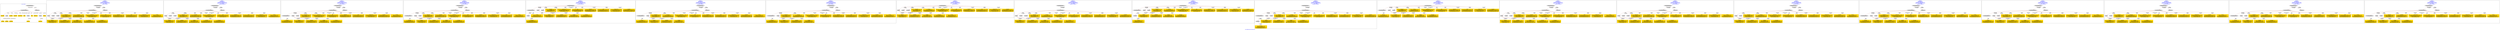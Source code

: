 digraph n0 {
fontcolor="blue"
remincross="true"
label="s25-s-oakland-museum-paintings.json"
subgraph cluster_0 {
label="1-correct model"
n2[style="filled",color="white",fillcolor="lightgray",label="CulturalHeritageObject1"];
n3[shape="plaintext",style="filled",fillcolor="gold",label="Date_made"];
n4[style="filled",color="white",fillcolor="lightgray",label="Person1"];
n5[shape="plaintext",style="filled",fillcolor="gold",label="Inscription"];
n6[shape="plaintext",style="filled",fillcolor="gold",label="Dimensions"];
n7[shape="plaintext",style="filled",fillcolor="gold",label="Subtype_of_Art"];
n8[shape="plaintext",style="filled",fillcolor="gold",label="Credit"];
n9[style="filled",color="white",fillcolor="lightgray",label="Concept1"];
n10[shape="plaintext",style="filled",fillcolor="gold",label="Title"];
n11[shape="plaintext",style="filled",fillcolor="gold",label="Accession_id"];
n12[style="filled",color="white",fillcolor="lightgray",label="Concept2"];
n13[shape="plaintext",style="filled",fillcolor="gold",label="birthDate"];
n14[shape="plaintext",style="filled",fillcolor="gold",label="deathDate"];
n15[shape="plaintext",style="filled",fillcolor="gold",label="ArtistName"];
n16[style="filled",color="white",fillcolor="lightgray",label="EuropeanaAggregation1"];
n17[style="filled",color="white",fillcolor="lightgray",label="WebResource1"];
n18[shape="plaintext",style="filled",fillcolor="gold",label="Pic_URL"];
n19[shape="plaintext",style="filled",fillcolor="gold",label="Keywords"];
n20[shape="plaintext",style="filled",fillcolor="gold",label="Type_of_Art"];
}
subgraph cluster_1 {
label="candidate 0\nlink coherence:1.0\nnode coherence:1.0\nconfidence:0.5189452980750128\nmapping score:0.6088792019224402\ncost:17.99945\n-precision:1.0-recall:1.0"
n22[style="filled",color="white",fillcolor="lightgray",label="CulturalHeritageObject1"];
n23[style="filled",color="white",fillcolor="lightgray",label="Person1"];
n24[style="filled",color="white",fillcolor="lightgray",label="Concept1"];
n25[style="filled",color="white",fillcolor="lightgray",label="Concept2"];
n26[style="filled",color="white",fillcolor="lightgray",label="EuropeanaAggregation1"];
n27[style="filled",color="white",fillcolor="lightgray",label="WebResource1"];
n28[shape="plaintext",style="filled",fillcolor="gold",label="deathDate\n[CulturalHeritageObject,created,0.517]\n[Person,dateOfDeath,0.244]\n[CulturalHeritageObject,title,0.134]\n[Concept,prefLabel,0.106]"];
n29[shape="plaintext",style="filled",fillcolor="gold",label="Date_made\n[CulturalHeritageObject,created,0.431]\n[Person,dateOfDeath,0.288]\n[Person,dateOfBirth,0.173]\n[CulturalHeritageObject,title,0.108]"];
n30[shape="plaintext",style="filled",fillcolor="gold",label="Inscription\n[CulturalHeritageObject,title,0.279]\n[CulturalHeritageObject,provenance,0.263]\n[CulturalHeritageObject,description,0.249]\n[Person,biographicalInformation,0.209]"];
n31[shape="plaintext",style="filled",fillcolor="gold",label="ArtistName\n[Person,nameOfThePerson,0.449]\n[CulturalHeritageObject,provenance,0.197]\n[CulturalHeritageObject,title,0.18]\n[CulturalHeritageObject,description,0.174]"];
n32[shape="plaintext",style="filled",fillcolor="gold",label="birthDate\n[Person,dateOfBirth,0.351]\n[Person,dateOfDeath,0.334]\n[CulturalHeritageObject,created,0.274]\n[Person,biographicalInformation,0.041]"];
n33[shape="plaintext",style="filled",fillcolor="gold",label="Accession_id\n[CulturalHeritageObject,accessionNumber,0.792]\n[CulturalHeritageObject,extent,0.129]\n[CulturalHeritageObject,medium,0.04]\n[Person,dateOfDeath,0.038]"];
n34[shape="plaintext",style="filled",fillcolor="gold",label="Keywords\n[Concept,prefLabel,0.33]\n[Person,biographicalInformation,0.236]\n[CulturalHeritageObject,description,0.226]\n[CulturalHeritageObject,title,0.208]"];
n35[shape="plaintext",style="filled",fillcolor="gold",label="Title\n[CulturalHeritageObject,title,0.461]\n[CulturalHeritageObject,description,0.284]\n[Person,biographicalInformation,0.153]\n[Concept,prefLabel,0.102]"];
n36[shape="plaintext",style="filled",fillcolor="gold",label="Pic_URL\n[WebResource,classLink,0.728]\n[Document,classLink,0.244]\n[CulturalHeritageObject,description,0.017]\n[CulturalHeritageObject,title,0.011]"];
n37[shape="plaintext",style="filled",fillcolor="gold",label="Dimensions\n[CulturalHeritageObject,extent,0.718]\n[CulturalHeritageObject,description,0.132]\n[CulturalHeritageObject,provenance,0.093]\n[CulturalHeritageObject,title,0.057]"];
n38[shape="plaintext",style="filled",fillcolor="gold",label="Type_of_Art\n[Concept,prefLabel,0.514]\n[Person,biographicalInformation,0.248]\n[CulturalHeritageObject,description,0.14]\n[CulturalHeritageObject,title,0.098]"];
n39[shape="plaintext",style="filled",fillcolor="gold",label="Credit\n[CulturalHeritageObject,provenance,0.649]\n[CulturalHeritageObject,title,0.138]\n[CulturalHeritageObject,description,0.123]\n[Person,biographicalInformation,0.091]"];
n40[shape="plaintext",style="filled",fillcolor="gold",label="Subtype_of_Art\n[CulturalHeritageObject,medium,0.83]\n[CulturalHeritageObject,description,0.062]\n[Concept,prefLabel,0.055]\n[Person,biographicalInformation,0.053]"];
}
subgraph cluster_2 {
label="candidate 1\nlink coherence:1.0\nnode coherence:1.0\nconfidence:0.5189452980750128\nmapping score:0.6088792019224402\ncost:17.99946\n-precision:0.89-recall:0.89"
n42[style="filled",color="white",fillcolor="lightgray",label="CulturalHeritageObject1"];
n43[style="filled",color="white",fillcolor="lightgray",label="Person1"];
n44[style="filled",color="white",fillcolor="lightgray",label="Concept1"];
n45[style="filled",color="white",fillcolor="lightgray",label="Concept2"];
n46[style="filled",color="white",fillcolor="lightgray",label="EuropeanaAggregation1"];
n47[style="filled",color="white",fillcolor="lightgray",label="WebResource1"];
n48[shape="plaintext",style="filled",fillcolor="gold",label="deathDate\n[CulturalHeritageObject,created,0.517]\n[Person,dateOfDeath,0.244]\n[CulturalHeritageObject,title,0.134]\n[Concept,prefLabel,0.106]"];
n49[shape="plaintext",style="filled",fillcolor="gold",label="Date_made\n[CulturalHeritageObject,created,0.431]\n[Person,dateOfDeath,0.288]\n[Person,dateOfBirth,0.173]\n[CulturalHeritageObject,title,0.108]"];
n50[shape="plaintext",style="filled",fillcolor="gold",label="Inscription\n[CulturalHeritageObject,title,0.279]\n[CulturalHeritageObject,provenance,0.263]\n[CulturalHeritageObject,description,0.249]\n[Person,biographicalInformation,0.209]"];
n51[shape="plaintext",style="filled",fillcolor="gold",label="ArtistName\n[Person,nameOfThePerson,0.449]\n[CulturalHeritageObject,provenance,0.197]\n[CulturalHeritageObject,title,0.18]\n[CulturalHeritageObject,description,0.174]"];
n52[shape="plaintext",style="filled",fillcolor="gold",label="birthDate\n[Person,dateOfBirth,0.351]\n[Person,dateOfDeath,0.334]\n[CulturalHeritageObject,created,0.274]\n[Person,biographicalInformation,0.041]"];
n53[shape="plaintext",style="filled",fillcolor="gold",label="Accession_id\n[CulturalHeritageObject,accessionNumber,0.792]\n[CulturalHeritageObject,extent,0.129]\n[CulturalHeritageObject,medium,0.04]\n[Person,dateOfDeath,0.038]"];
n54[shape="plaintext",style="filled",fillcolor="gold",label="Keywords\n[Concept,prefLabel,0.33]\n[Person,biographicalInformation,0.236]\n[CulturalHeritageObject,description,0.226]\n[CulturalHeritageObject,title,0.208]"];
n55[shape="plaintext",style="filled",fillcolor="gold",label="Title\n[CulturalHeritageObject,title,0.461]\n[CulturalHeritageObject,description,0.284]\n[Person,biographicalInformation,0.153]\n[Concept,prefLabel,0.102]"];
n56[shape="plaintext",style="filled",fillcolor="gold",label="Pic_URL\n[WebResource,classLink,0.728]\n[Document,classLink,0.244]\n[CulturalHeritageObject,description,0.017]\n[CulturalHeritageObject,title,0.011]"];
n57[shape="plaintext",style="filled",fillcolor="gold",label="Dimensions\n[CulturalHeritageObject,extent,0.718]\n[CulturalHeritageObject,description,0.132]\n[CulturalHeritageObject,provenance,0.093]\n[CulturalHeritageObject,title,0.057]"];
n58[shape="plaintext",style="filled",fillcolor="gold",label="Type_of_Art\n[Concept,prefLabel,0.514]\n[Person,biographicalInformation,0.248]\n[CulturalHeritageObject,description,0.14]\n[CulturalHeritageObject,title,0.098]"];
n59[shape="plaintext",style="filled",fillcolor="gold",label="Credit\n[CulturalHeritageObject,provenance,0.649]\n[CulturalHeritageObject,title,0.138]\n[CulturalHeritageObject,description,0.123]\n[Person,biographicalInformation,0.091]"];
n60[shape="plaintext",style="filled",fillcolor="gold",label="Subtype_of_Art\n[CulturalHeritageObject,medium,0.83]\n[CulturalHeritageObject,description,0.062]\n[Concept,prefLabel,0.055]\n[Person,biographicalInformation,0.053]"];
}
subgraph cluster_3 {
label="candidate 10\nlink coherence:1.0\nnode coherence:1.0\nconfidence:0.4880253271618278\nmapping score:0.5985725449513785\ncost:17.99944\n-precision:0.83-recall:0.83"
n62[style="filled",color="white",fillcolor="lightgray",label="CulturalHeritageObject1"];
n63[style="filled",color="white",fillcolor="lightgray",label="CulturalHeritageObject2"];
n64[style="filled",color="white",fillcolor="lightgray",label="Person1"];
n65[style="filled",color="white",fillcolor="lightgray",label="Concept1"];
n66[style="filled",color="white",fillcolor="lightgray",label="EuropeanaAggregation1"];
n67[style="filled",color="white",fillcolor="lightgray",label="WebResource1"];
n68[shape="plaintext",style="filled",fillcolor="gold",label="deathDate\n[CulturalHeritageObject,created,0.517]\n[Person,dateOfDeath,0.244]\n[CulturalHeritageObject,title,0.134]\n[Concept,prefLabel,0.106]"];
n69[shape="plaintext",style="filled",fillcolor="gold",label="Date_made\n[CulturalHeritageObject,created,0.431]\n[Person,dateOfDeath,0.288]\n[Person,dateOfBirth,0.173]\n[CulturalHeritageObject,title,0.108]"];
n70[shape="plaintext",style="filled",fillcolor="gold",label="ArtistName\n[Person,nameOfThePerson,0.449]\n[CulturalHeritageObject,provenance,0.197]\n[CulturalHeritageObject,title,0.18]\n[CulturalHeritageObject,description,0.174]"];
n71[shape="plaintext",style="filled",fillcolor="gold",label="birthDate\n[Person,dateOfBirth,0.351]\n[Person,dateOfDeath,0.334]\n[CulturalHeritageObject,created,0.274]\n[Person,biographicalInformation,0.041]"];
n72[shape="plaintext",style="filled",fillcolor="gold",label="Accession_id\n[CulturalHeritageObject,accessionNumber,0.792]\n[CulturalHeritageObject,extent,0.129]\n[CulturalHeritageObject,medium,0.04]\n[Person,dateOfDeath,0.038]"];
n73[shape="plaintext",style="filled",fillcolor="gold",label="Keywords\n[Concept,prefLabel,0.33]\n[Person,biographicalInformation,0.236]\n[CulturalHeritageObject,description,0.226]\n[CulturalHeritageObject,title,0.208]"];
n74[shape="plaintext",style="filled",fillcolor="gold",label="Title\n[CulturalHeritageObject,title,0.461]\n[CulturalHeritageObject,description,0.284]\n[Person,biographicalInformation,0.153]\n[Concept,prefLabel,0.102]"];
n75[shape="plaintext",style="filled",fillcolor="gold",label="Type_of_Art\n[Concept,prefLabel,0.514]\n[Person,biographicalInformation,0.248]\n[CulturalHeritageObject,description,0.14]\n[CulturalHeritageObject,title,0.098]"];
n76[shape="plaintext",style="filled",fillcolor="gold",label="Pic_URL\n[WebResource,classLink,0.728]\n[Document,classLink,0.244]\n[CulturalHeritageObject,description,0.017]\n[CulturalHeritageObject,title,0.011]"];
n77[shape="plaintext",style="filled",fillcolor="gold",label="Dimensions\n[CulturalHeritageObject,extent,0.718]\n[CulturalHeritageObject,description,0.132]\n[CulturalHeritageObject,provenance,0.093]\n[CulturalHeritageObject,title,0.057]"];
n78[shape="plaintext",style="filled",fillcolor="gold",label="Credit\n[CulturalHeritageObject,provenance,0.649]\n[CulturalHeritageObject,title,0.138]\n[CulturalHeritageObject,description,0.123]\n[Person,biographicalInformation,0.091]"];
n79[shape="plaintext",style="filled",fillcolor="gold",label="Subtype_of_Art\n[CulturalHeritageObject,medium,0.83]\n[CulturalHeritageObject,description,0.062]\n[Concept,prefLabel,0.055]\n[Person,biographicalInformation,0.053]"];
n80[shape="plaintext",style="filled",fillcolor="gold",label="Inscription\n[CulturalHeritageObject,title,0.279]\n[CulturalHeritageObject,provenance,0.263]\n[CulturalHeritageObject,description,0.249]\n[Person,biographicalInformation,0.209]"];
}
subgraph cluster_4 {
label="candidate 11\nlink coherence:1.0\nnode coherence:1.0\nconfidence:0.48697675237936544\nmapping score:0.598223020023891\ncost:17.99944\n-precision:0.89-recall:0.89"
n82[style="filled",color="white",fillcolor="lightgray",label="CulturalHeritageObject1"];
n83[style="filled",color="white",fillcolor="lightgray",label="CulturalHeritageObject2"];
n84[style="filled",color="white",fillcolor="lightgray",label="Person1"];
n85[style="filled",color="white",fillcolor="lightgray",label="Concept1"];
n86[style="filled",color="white",fillcolor="lightgray",label="EuropeanaAggregation1"];
n87[style="filled",color="white",fillcolor="lightgray",label="WebResource1"];
n88[shape="plaintext",style="filled",fillcolor="gold",label="deathDate\n[CulturalHeritageObject,created,0.517]\n[Person,dateOfDeath,0.244]\n[CulturalHeritageObject,title,0.134]\n[Concept,prefLabel,0.106]"];
n89[shape="plaintext",style="filled",fillcolor="gold",label="Date_made\n[CulturalHeritageObject,created,0.431]\n[Person,dateOfDeath,0.288]\n[Person,dateOfBirth,0.173]\n[CulturalHeritageObject,title,0.108]"];
n90[shape="plaintext",style="filled",fillcolor="gold",label="Inscription\n[CulturalHeritageObject,title,0.279]\n[CulturalHeritageObject,provenance,0.263]\n[CulturalHeritageObject,description,0.249]\n[Person,biographicalInformation,0.209]"];
n91[shape="plaintext",style="filled",fillcolor="gold",label="ArtistName\n[Person,nameOfThePerson,0.449]\n[CulturalHeritageObject,provenance,0.197]\n[CulturalHeritageObject,title,0.18]\n[CulturalHeritageObject,description,0.174]"];
n92[shape="plaintext",style="filled",fillcolor="gold",label="birthDate\n[Person,dateOfBirth,0.351]\n[Person,dateOfDeath,0.334]\n[CulturalHeritageObject,created,0.274]\n[Person,biographicalInformation,0.041]"];
n93[shape="plaintext",style="filled",fillcolor="gold",label="Accession_id\n[CulturalHeritageObject,accessionNumber,0.792]\n[CulturalHeritageObject,extent,0.129]\n[CulturalHeritageObject,medium,0.04]\n[Person,dateOfDeath,0.038]"];
n94[shape="plaintext",style="filled",fillcolor="gold",label="Keywords\n[Concept,prefLabel,0.33]\n[Person,biographicalInformation,0.236]\n[CulturalHeritageObject,description,0.226]\n[CulturalHeritageObject,title,0.208]"];
n95[shape="plaintext",style="filled",fillcolor="gold",label="Title\n[CulturalHeritageObject,title,0.461]\n[CulturalHeritageObject,description,0.284]\n[Person,biographicalInformation,0.153]\n[Concept,prefLabel,0.102]"];
n96[shape="plaintext",style="filled",fillcolor="gold",label="Type_of_Art\n[Concept,prefLabel,0.514]\n[Person,biographicalInformation,0.248]\n[CulturalHeritageObject,description,0.14]\n[CulturalHeritageObject,title,0.098]"];
n97[shape="plaintext",style="filled",fillcolor="gold",label="Pic_URL\n[WebResource,classLink,0.728]\n[Document,classLink,0.244]\n[CulturalHeritageObject,description,0.017]\n[CulturalHeritageObject,title,0.011]"];
n98[shape="plaintext",style="filled",fillcolor="gold",label="Dimensions\n[CulturalHeritageObject,extent,0.718]\n[CulturalHeritageObject,description,0.132]\n[CulturalHeritageObject,provenance,0.093]\n[CulturalHeritageObject,title,0.057]"];
n99[shape="plaintext",style="filled",fillcolor="gold",label="Subtype_of_Art\n[CulturalHeritageObject,medium,0.83]\n[CulturalHeritageObject,description,0.062]\n[Concept,prefLabel,0.055]\n[Person,biographicalInformation,0.053]"];
n100[shape="plaintext",style="filled",fillcolor="gold",label="Credit\n[CulturalHeritageObject,provenance,0.649]\n[CulturalHeritageObject,title,0.138]\n[CulturalHeritageObject,description,0.123]\n[Person,biographicalInformation,0.091]"];
}
subgraph cluster_5 {
label="candidate 12\nlink coherence:1.0\nnode coherence:1.0\nconfidence:0.4858927509771619\nmapping score:0.5978616862231566\ncost:16.99973\n-precision:0.65-recall:0.61"
n102[style="filled",color="white",fillcolor="lightgray",label="CulturalHeritageObject1"];
n103[style="filled",color="white",fillcolor="lightgray",label="CulturalHeritageObject2"];
n104[style="filled",color="white",fillcolor="lightgray",label="Person1"];
n105[style="filled",color="white",fillcolor="lightgray",label="Concept1"];
n106[style="filled",color="white",fillcolor="lightgray",label="Concept2"];
n107[shape="plaintext",style="filled",fillcolor="gold",label="Date_made\n[CulturalHeritageObject,created,0.431]\n[Person,dateOfDeath,0.288]\n[Person,dateOfBirth,0.173]\n[CulturalHeritageObject,title,0.108]"];
n108[shape="plaintext",style="filled",fillcolor="gold",label="ArtistName\n[Person,nameOfThePerson,0.449]\n[CulturalHeritageObject,provenance,0.197]\n[CulturalHeritageObject,title,0.18]\n[CulturalHeritageObject,description,0.174]"];
n109[shape="plaintext",style="filled",fillcolor="gold",label="birthDate\n[Person,dateOfBirth,0.351]\n[Person,dateOfDeath,0.334]\n[CulturalHeritageObject,created,0.274]\n[Person,biographicalInformation,0.041]"];
n110[shape="plaintext",style="filled",fillcolor="gold",label="Accession_id\n[CulturalHeritageObject,accessionNumber,0.792]\n[CulturalHeritageObject,extent,0.129]\n[CulturalHeritageObject,medium,0.04]\n[Person,dateOfDeath,0.038]"];
n111[shape="plaintext",style="filled",fillcolor="gold",label="Keywords\n[Concept,prefLabel,0.33]\n[Person,biographicalInformation,0.236]\n[CulturalHeritageObject,description,0.226]\n[CulturalHeritageObject,title,0.208]"];
n112[shape="plaintext",style="filled",fillcolor="gold",label="Title\n[CulturalHeritageObject,title,0.461]\n[CulturalHeritageObject,description,0.284]\n[Person,biographicalInformation,0.153]\n[Concept,prefLabel,0.102]"];
n113[shape="plaintext",style="filled",fillcolor="gold",label="Pic_URL\n[WebResource,classLink,0.728]\n[Document,classLink,0.244]\n[CulturalHeritageObject,description,0.017]\n[CulturalHeritageObject,title,0.011]"];
n114[shape="plaintext",style="filled",fillcolor="gold",label="deathDate\n[CulturalHeritageObject,created,0.517]\n[Person,dateOfDeath,0.244]\n[CulturalHeritageObject,title,0.134]\n[Concept,prefLabel,0.106]"];
n115[shape="plaintext",style="filled",fillcolor="gold",label="Dimensions\n[CulturalHeritageObject,extent,0.718]\n[CulturalHeritageObject,description,0.132]\n[CulturalHeritageObject,provenance,0.093]\n[CulturalHeritageObject,title,0.057]"];
n116[shape="plaintext",style="filled",fillcolor="gold",label="Type_of_Art\n[Concept,prefLabel,0.514]\n[Person,biographicalInformation,0.248]\n[CulturalHeritageObject,description,0.14]\n[CulturalHeritageObject,title,0.098]"];
n117[shape="plaintext",style="filled",fillcolor="gold",label="Credit\n[CulturalHeritageObject,provenance,0.649]\n[CulturalHeritageObject,title,0.138]\n[CulturalHeritageObject,description,0.123]\n[Person,biographicalInformation,0.091]"];
n118[shape="plaintext",style="filled",fillcolor="gold",label="Subtype_of_Art\n[CulturalHeritageObject,medium,0.83]\n[CulturalHeritageObject,description,0.062]\n[Concept,prefLabel,0.055]\n[Person,biographicalInformation,0.053]"];
n119[shape="plaintext",style="filled",fillcolor="gold",label="Inscription\n[CulturalHeritageObject,title,0.279]\n[CulturalHeritageObject,provenance,0.263]\n[CulturalHeritageObject,description,0.249]\n[Person,biographicalInformation,0.209]"];
}
subgraph cluster_6 {
label="candidate 13\nlink coherence:1.0\nnode coherence:1.0\nconfidence:0.4818721921283896\nmapping score:0.6093420127607453\ncost:16.99948\n-precision:0.76-recall:0.72"
n121[style="filled",color="white",fillcolor="lightgray",label="CulturalHeritageObject1"];
n122[style="filled",color="white",fillcolor="lightgray",label="CulturalHeritageObject2"];
n123[style="filled",color="white",fillcolor="lightgray",label="Person1"];
n124[style="filled",color="white",fillcolor="lightgray",label="EuropeanaAggregation1"];
n125[style="filled",color="white",fillcolor="lightgray",label="WebResource1"];
n126[shape="plaintext",style="filled",fillcolor="gold",label="deathDate\n[CulturalHeritageObject,created,0.517]\n[Person,dateOfDeath,0.244]\n[CulturalHeritageObject,title,0.134]\n[Concept,prefLabel,0.106]"];
n127[shape="plaintext",style="filled",fillcolor="gold",label="Date_made\n[CulturalHeritageObject,created,0.431]\n[Person,dateOfDeath,0.288]\n[Person,dateOfBirth,0.173]\n[CulturalHeritageObject,title,0.108]"];
n128[shape="plaintext",style="filled",fillcolor="gold",label="Type_of_Art\n[Concept,prefLabel,0.514]\n[Person,biographicalInformation,0.248]\n[CulturalHeritageObject,description,0.14]\n[CulturalHeritageObject,title,0.098]"];
n129[shape="plaintext",style="filled",fillcolor="gold",label="ArtistName\n[Person,nameOfThePerson,0.449]\n[CulturalHeritageObject,provenance,0.197]\n[CulturalHeritageObject,title,0.18]\n[CulturalHeritageObject,description,0.174]"];
n130[shape="plaintext",style="filled",fillcolor="gold",label="birthDate\n[Person,dateOfBirth,0.351]\n[Person,dateOfDeath,0.334]\n[CulturalHeritageObject,created,0.274]\n[Person,biographicalInformation,0.041]"];
n131[shape="plaintext",style="filled",fillcolor="gold",label="Accession_id\n[CulturalHeritageObject,accessionNumber,0.792]\n[CulturalHeritageObject,extent,0.129]\n[CulturalHeritageObject,medium,0.04]\n[Person,dateOfDeath,0.038]"];
n132[shape="plaintext",style="filled",fillcolor="gold",label="Title\n[CulturalHeritageObject,title,0.461]\n[CulturalHeritageObject,description,0.284]\n[Person,biographicalInformation,0.153]\n[Concept,prefLabel,0.102]"];
n133[shape="plaintext",style="filled",fillcolor="gold",label="Keywords\n[Concept,prefLabel,0.33]\n[Person,biographicalInformation,0.236]\n[CulturalHeritageObject,description,0.226]\n[CulturalHeritageObject,title,0.208]"];
n134[shape="plaintext",style="filled",fillcolor="gold",label="Pic_URL\n[WebResource,classLink,0.728]\n[Document,classLink,0.244]\n[CulturalHeritageObject,description,0.017]\n[CulturalHeritageObject,title,0.011]"];
n135[shape="plaintext",style="filled",fillcolor="gold",label="Dimensions\n[CulturalHeritageObject,extent,0.718]\n[CulturalHeritageObject,description,0.132]\n[CulturalHeritageObject,provenance,0.093]\n[CulturalHeritageObject,title,0.057]"];
n136[shape="plaintext",style="filled",fillcolor="gold",label="Credit\n[CulturalHeritageObject,provenance,0.649]\n[CulturalHeritageObject,title,0.138]\n[CulturalHeritageObject,description,0.123]\n[Person,biographicalInformation,0.091]"];
n137[shape="plaintext",style="filled",fillcolor="gold",label="Subtype_of_Art\n[CulturalHeritageObject,medium,0.83]\n[CulturalHeritageObject,description,0.062]\n[Concept,prefLabel,0.055]\n[Person,biographicalInformation,0.053]"];
n138[shape="plaintext",style="filled",fillcolor="gold",label="Inscription\n[CulturalHeritageObject,title,0.279]\n[CulturalHeritageObject,provenance,0.263]\n[CulturalHeritageObject,description,0.249]\n[Person,biographicalInformation,0.209]"];
}
subgraph cluster_7 {
label="candidate 14\nlink coherence:1.0\nnode coherence:1.0\nconfidence:0.4800175063676622\nmapping score:0.6087237841738361\ncost:16.99948\n-precision:0.76-recall:0.72"
n140[style="filled",color="white",fillcolor="lightgray",label="CulturalHeritageObject1"];
n141[style="filled",color="white",fillcolor="lightgray",label="CulturalHeritageObject2"];
n142[style="filled",color="white",fillcolor="lightgray",label="Person1"];
n143[style="filled",color="white",fillcolor="lightgray",label="EuropeanaAggregation1"];
n144[style="filled",color="white",fillcolor="lightgray",label="WebResource1"];
n145[shape="plaintext",style="filled",fillcolor="gold",label="deathDate\n[CulturalHeritageObject,created,0.517]\n[Person,dateOfDeath,0.244]\n[CulturalHeritageObject,title,0.134]\n[Concept,prefLabel,0.106]"];
n146[shape="plaintext",style="filled",fillcolor="gold",label="Date_made\n[CulturalHeritageObject,created,0.431]\n[Person,dateOfDeath,0.288]\n[Person,dateOfBirth,0.173]\n[CulturalHeritageObject,title,0.108]"];
n147[shape="plaintext",style="filled",fillcolor="gold",label="ArtistName\n[Person,nameOfThePerson,0.449]\n[CulturalHeritageObject,provenance,0.197]\n[CulturalHeritageObject,title,0.18]\n[CulturalHeritageObject,description,0.174]"];
n148[shape="plaintext",style="filled",fillcolor="gold",label="Keywords\n[Concept,prefLabel,0.33]\n[Person,biographicalInformation,0.236]\n[CulturalHeritageObject,description,0.226]\n[CulturalHeritageObject,title,0.208]"];
n149[shape="plaintext",style="filled",fillcolor="gold",label="birthDate\n[Person,dateOfBirth,0.351]\n[Person,dateOfDeath,0.334]\n[CulturalHeritageObject,created,0.274]\n[Person,biographicalInformation,0.041]"];
n150[shape="plaintext",style="filled",fillcolor="gold",label="Accession_id\n[CulturalHeritageObject,accessionNumber,0.792]\n[CulturalHeritageObject,extent,0.129]\n[CulturalHeritageObject,medium,0.04]\n[Person,dateOfDeath,0.038]"];
n151[shape="plaintext",style="filled",fillcolor="gold",label="Title\n[CulturalHeritageObject,title,0.461]\n[CulturalHeritageObject,description,0.284]\n[Person,biographicalInformation,0.153]\n[Concept,prefLabel,0.102]"];
n152[shape="plaintext",style="filled",fillcolor="gold",label="Type_of_Art\n[Concept,prefLabel,0.514]\n[Person,biographicalInformation,0.248]\n[CulturalHeritageObject,description,0.14]\n[CulturalHeritageObject,title,0.098]"];
n153[shape="plaintext",style="filled",fillcolor="gold",label="Pic_URL\n[WebResource,classLink,0.728]\n[Document,classLink,0.244]\n[CulturalHeritageObject,description,0.017]\n[CulturalHeritageObject,title,0.011]"];
n154[shape="plaintext",style="filled",fillcolor="gold",label="Dimensions\n[CulturalHeritageObject,extent,0.718]\n[CulturalHeritageObject,description,0.132]\n[CulturalHeritageObject,provenance,0.093]\n[CulturalHeritageObject,title,0.057]"];
n155[shape="plaintext",style="filled",fillcolor="gold",label="Credit\n[CulturalHeritageObject,provenance,0.649]\n[CulturalHeritageObject,title,0.138]\n[CulturalHeritageObject,description,0.123]\n[Person,biographicalInformation,0.091]"];
n156[shape="plaintext",style="filled",fillcolor="gold",label="Subtype_of_Art\n[CulturalHeritageObject,medium,0.83]\n[CulturalHeritageObject,description,0.062]\n[Concept,prefLabel,0.055]\n[Person,biographicalInformation,0.053]"];
n157[shape="plaintext",style="filled",fillcolor="gold",label="Inscription\n[CulturalHeritageObject,title,0.279]\n[CulturalHeritageObject,provenance,0.263]\n[CulturalHeritageObject,description,0.249]\n[Person,biographicalInformation,0.209]"];
}
subgraph cluster_8 {
label="candidate 15\nlink coherence:1.0\nnode coherence:1.0\nconfidence:0.4748033086895631\nmapping score:0.6069857182811363\ncost:15.99974\n-precision:0.69-recall:0.61"
n159[style="filled",color="white",fillcolor="lightgray",label="CulturalHeritageObject1"];
n160[style="filled",color="white",fillcolor="lightgray",label="Person1"];
n161[style="filled",color="white",fillcolor="lightgray",label="Concept1"];
n162[style="filled",color="white",fillcolor="lightgray",label="Document1"];
n163[shape="plaintext",style="filled",fillcolor="gold",label="deathDate\n[CulturalHeritageObject,created,0.517]\n[Person,dateOfDeath,0.244]\n[CulturalHeritageObject,title,0.134]\n[Concept,prefLabel,0.106]"];
n164[shape="plaintext",style="filled",fillcolor="gold",label="Date_made\n[CulturalHeritageObject,created,0.431]\n[Person,dateOfDeath,0.288]\n[Person,dateOfBirth,0.173]\n[CulturalHeritageObject,title,0.108]"];
n165[shape="plaintext",style="filled",fillcolor="gold",label="ArtistName\n[Person,nameOfThePerson,0.449]\n[CulturalHeritageObject,provenance,0.197]\n[CulturalHeritageObject,title,0.18]\n[CulturalHeritageObject,description,0.174]"];
n166[shape="plaintext",style="filled",fillcolor="gold",label="Keywords\n[Concept,prefLabel,0.33]\n[Person,biographicalInformation,0.236]\n[CulturalHeritageObject,description,0.226]\n[CulturalHeritageObject,title,0.208]"];
n167[shape="plaintext",style="filled",fillcolor="gold",label="birthDate\n[Person,dateOfBirth,0.351]\n[Person,dateOfDeath,0.334]\n[CulturalHeritageObject,created,0.274]\n[Person,biographicalInformation,0.041]"];
n168[shape="plaintext",style="filled",fillcolor="gold",label="Accession_id\n[CulturalHeritageObject,accessionNumber,0.792]\n[CulturalHeritageObject,extent,0.129]\n[CulturalHeritageObject,medium,0.04]\n[Person,dateOfDeath,0.038]"];
n169[shape="plaintext",style="filled",fillcolor="gold",label="Type_of_Art\n[Concept,prefLabel,0.514]\n[Person,biographicalInformation,0.248]\n[CulturalHeritageObject,description,0.14]\n[CulturalHeritageObject,title,0.098]"];
n170[shape="plaintext",style="filled",fillcolor="gold",label="Title\n[CulturalHeritageObject,title,0.461]\n[CulturalHeritageObject,description,0.284]\n[Person,biographicalInformation,0.153]\n[Concept,prefLabel,0.102]"];
n171[shape="plaintext",style="filled",fillcolor="gold",label="Dimensions\n[CulturalHeritageObject,extent,0.718]\n[CulturalHeritageObject,description,0.132]\n[CulturalHeritageObject,provenance,0.093]\n[CulturalHeritageObject,title,0.057]"];
n172[shape="plaintext",style="filled",fillcolor="gold",label="Pic_URL\n[WebResource,classLink,0.728]\n[Document,classLink,0.244]\n[CulturalHeritageObject,description,0.017]\n[CulturalHeritageObject,title,0.011]"];
n173[shape="plaintext",style="filled",fillcolor="gold",label="Credit\n[CulturalHeritageObject,provenance,0.649]\n[CulturalHeritageObject,title,0.138]\n[CulturalHeritageObject,description,0.123]\n[Person,biographicalInformation,0.091]"];
n174[shape="plaintext",style="filled",fillcolor="gold",label="Subtype_of_Art\n[CulturalHeritageObject,medium,0.83]\n[CulturalHeritageObject,description,0.062]\n[Concept,prefLabel,0.055]\n[Person,biographicalInformation,0.053]"];
n175[shape="plaintext",style="filled",fillcolor="gold",label="Inscription\n[CulturalHeritageObject,title,0.279]\n[CulturalHeritageObject,provenance,0.263]\n[CulturalHeritageObject,description,0.249]\n[Person,biographicalInformation,0.209]"];
}
subgraph cluster_9 {
label="candidate 16\nlink coherence:1.0\nnode coherence:1.0\nconfidence:0.4748033086895631\nmapping score:0.6069857182811363\ncost:16.99959\n-precision:0.71-recall:0.67"
n177[style="filled",color="white",fillcolor="lightgray",label="CulturalHeritageObject1"];
n178[style="filled",color="white",fillcolor="lightgray",label="Person1"];
n179[style="filled",color="white",fillcolor="lightgray",label="Concept1"];
n180[style="filled",color="white",fillcolor="lightgray",label="Document1"];
n181[style="filled",color="white",fillcolor="lightgray",label="EuropeanaAggregation1"];
n182[shape="plaintext",style="filled",fillcolor="gold",label="deathDate\n[CulturalHeritageObject,created,0.517]\n[Person,dateOfDeath,0.244]\n[CulturalHeritageObject,title,0.134]\n[Concept,prefLabel,0.106]"];
n183[shape="plaintext",style="filled",fillcolor="gold",label="Date_made\n[CulturalHeritageObject,created,0.431]\n[Person,dateOfDeath,0.288]\n[Person,dateOfBirth,0.173]\n[CulturalHeritageObject,title,0.108]"];
n184[shape="plaintext",style="filled",fillcolor="gold",label="ArtistName\n[Person,nameOfThePerson,0.449]\n[CulturalHeritageObject,provenance,0.197]\n[CulturalHeritageObject,title,0.18]\n[CulturalHeritageObject,description,0.174]"];
n185[shape="plaintext",style="filled",fillcolor="gold",label="Keywords\n[Concept,prefLabel,0.33]\n[Person,biographicalInformation,0.236]\n[CulturalHeritageObject,description,0.226]\n[CulturalHeritageObject,title,0.208]"];
n186[shape="plaintext",style="filled",fillcolor="gold",label="birthDate\n[Person,dateOfBirth,0.351]\n[Person,dateOfDeath,0.334]\n[CulturalHeritageObject,created,0.274]\n[Person,biographicalInformation,0.041]"];
n187[shape="plaintext",style="filled",fillcolor="gold",label="Accession_id\n[CulturalHeritageObject,accessionNumber,0.792]\n[CulturalHeritageObject,extent,0.129]\n[CulturalHeritageObject,medium,0.04]\n[Person,dateOfDeath,0.038]"];
n188[shape="plaintext",style="filled",fillcolor="gold",label="Type_of_Art\n[Concept,prefLabel,0.514]\n[Person,biographicalInformation,0.248]\n[CulturalHeritageObject,description,0.14]\n[CulturalHeritageObject,title,0.098]"];
n189[shape="plaintext",style="filled",fillcolor="gold",label="Title\n[CulturalHeritageObject,title,0.461]\n[CulturalHeritageObject,description,0.284]\n[Person,biographicalInformation,0.153]\n[Concept,prefLabel,0.102]"];
n190[shape="plaintext",style="filled",fillcolor="gold",label="Dimensions\n[CulturalHeritageObject,extent,0.718]\n[CulturalHeritageObject,description,0.132]\n[CulturalHeritageObject,provenance,0.093]\n[CulturalHeritageObject,title,0.057]"];
n191[shape="plaintext",style="filled",fillcolor="gold",label="Pic_URL\n[WebResource,classLink,0.728]\n[Document,classLink,0.244]\n[CulturalHeritageObject,description,0.017]\n[CulturalHeritageObject,title,0.011]"];
n192[shape="plaintext",style="filled",fillcolor="gold",label="Credit\n[CulturalHeritageObject,provenance,0.649]\n[CulturalHeritageObject,title,0.138]\n[CulturalHeritageObject,description,0.123]\n[Person,biographicalInformation,0.091]"];
n193[shape="plaintext",style="filled",fillcolor="gold",label="Subtype_of_Art\n[CulturalHeritageObject,medium,0.83]\n[CulturalHeritageObject,description,0.062]\n[Concept,prefLabel,0.055]\n[Person,biographicalInformation,0.053]"];
n194[shape="plaintext",style="filled",fillcolor="gold",label="Inscription\n[CulturalHeritageObject,title,0.279]\n[CulturalHeritageObject,provenance,0.263]\n[CulturalHeritageObject,description,0.249]\n[Person,biographicalInformation,0.209]"];
}
subgraph cluster_10 {
label="candidate 17\nlink coherence:1.0\nnode coherence:1.0\nconfidence:0.4748033086895631\nmapping score:0.6069857182811363\ncost:16.99973\n-precision:0.65-recall:0.61"
n196[style="filled",color="white",fillcolor="lightgray",label="CulturalHeritageObject1"];
n197[style="filled",color="white",fillcolor="lightgray",label="CulturalHeritageObject2"];
n198[style="filled",color="white",fillcolor="lightgray",label="Person1"];
n199[style="filled",color="white",fillcolor="lightgray",label="Concept1"];
n200[style="filled",color="white",fillcolor="lightgray",label="Document2"];
n201[shape="plaintext",style="filled",fillcolor="gold",label="deathDate\n[CulturalHeritageObject,created,0.517]\n[Person,dateOfDeath,0.244]\n[CulturalHeritageObject,title,0.134]\n[Concept,prefLabel,0.106]"];
n202[shape="plaintext",style="filled",fillcolor="gold",label="Date_made\n[CulturalHeritageObject,created,0.431]\n[Person,dateOfDeath,0.288]\n[Person,dateOfBirth,0.173]\n[CulturalHeritageObject,title,0.108]"];
n203[shape="plaintext",style="filled",fillcolor="gold",label="ArtistName\n[Person,nameOfThePerson,0.449]\n[CulturalHeritageObject,provenance,0.197]\n[CulturalHeritageObject,title,0.18]\n[CulturalHeritageObject,description,0.174]"];
n204[shape="plaintext",style="filled",fillcolor="gold",label="Keywords\n[Concept,prefLabel,0.33]\n[Person,biographicalInformation,0.236]\n[CulturalHeritageObject,description,0.226]\n[CulturalHeritageObject,title,0.208]"];
n205[shape="plaintext",style="filled",fillcolor="gold",label="birthDate\n[Person,dateOfBirth,0.351]\n[Person,dateOfDeath,0.334]\n[CulturalHeritageObject,created,0.274]\n[Person,biographicalInformation,0.041]"];
n206[shape="plaintext",style="filled",fillcolor="gold",label="Accession_id\n[CulturalHeritageObject,accessionNumber,0.792]\n[CulturalHeritageObject,extent,0.129]\n[CulturalHeritageObject,medium,0.04]\n[Person,dateOfDeath,0.038]"];
n207[shape="plaintext",style="filled",fillcolor="gold",label="Type_of_Art\n[Concept,prefLabel,0.514]\n[Person,biographicalInformation,0.248]\n[CulturalHeritageObject,description,0.14]\n[CulturalHeritageObject,title,0.098]"];
n208[shape="plaintext",style="filled",fillcolor="gold",label="Title\n[CulturalHeritageObject,title,0.461]\n[CulturalHeritageObject,description,0.284]\n[Person,biographicalInformation,0.153]\n[Concept,prefLabel,0.102]"];
n209[shape="plaintext",style="filled",fillcolor="gold",label="Dimensions\n[CulturalHeritageObject,extent,0.718]\n[CulturalHeritageObject,description,0.132]\n[CulturalHeritageObject,provenance,0.093]\n[CulturalHeritageObject,title,0.057]"];
n210[shape="plaintext",style="filled",fillcolor="gold",label="Pic_URL\n[WebResource,classLink,0.728]\n[Document,classLink,0.244]\n[CulturalHeritageObject,description,0.017]\n[CulturalHeritageObject,title,0.011]"];
n211[shape="plaintext",style="filled",fillcolor="gold",label="Credit\n[CulturalHeritageObject,provenance,0.649]\n[CulturalHeritageObject,title,0.138]\n[CulturalHeritageObject,description,0.123]\n[Person,biographicalInformation,0.091]"];
n212[shape="plaintext",style="filled",fillcolor="gold",label="Subtype_of_Art\n[CulturalHeritageObject,medium,0.83]\n[CulturalHeritageObject,description,0.062]\n[Concept,prefLabel,0.055]\n[Person,biographicalInformation,0.053]"];
n213[shape="plaintext",style="filled",fillcolor="gold",label="Inscription\n[CulturalHeritageObject,title,0.279]\n[CulturalHeritageObject,provenance,0.263]\n[CulturalHeritageObject,description,0.249]\n[Person,biographicalInformation,0.209]"];
}
subgraph cluster_11 {
label="candidate 18\nlink coherence:1.0\nnode coherence:1.0\nconfidence:0.4748033086895631\nmapping score:0.6069857182811363\ncost:17.99958\n-precision:0.67-recall:0.67"
n215[style="filled",color="white",fillcolor="lightgray",label="CulturalHeritageObject1"];
n216[style="filled",color="white",fillcolor="lightgray",label="CulturalHeritageObject2"];
n217[style="filled",color="white",fillcolor="lightgray",label="Person1"];
n218[style="filled",color="white",fillcolor="lightgray",label="Concept1"];
n219[style="filled",color="white",fillcolor="lightgray",label="Document2"];
n220[style="filled",color="white",fillcolor="lightgray",label="EuropeanaAggregation1"];
n221[shape="plaintext",style="filled",fillcolor="gold",label="deathDate\n[CulturalHeritageObject,created,0.517]\n[Person,dateOfDeath,0.244]\n[CulturalHeritageObject,title,0.134]\n[Concept,prefLabel,0.106]"];
n222[shape="plaintext",style="filled",fillcolor="gold",label="Date_made\n[CulturalHeritageObject,created,0.431]\n[Person,dateOfDeath,0.288]\n[Person,dateOfBirth,0.173]\n[CulturalHeritageObject,title,0.108]"];
n223[shape="plaintext",style="filled",fillcolor="gold",label="ArtistName\n[Person,nameOfThePerson,0.449]\n[CulturalHeritageObject,provenance,0.197]\n[CulturalHeritageObject,title,0.18]\n[CulturalHeritageObject,description,0.174]"];
n224[shape="plaintext",style="filled",fillcolor="gold",label="Keywords\n[Concept,prefLabel,0.33]\n[Person,biographicalInformation,0.236]\n[CulturalHeritageObject,description,0.226]\n[CulturalHeritageObject,title,0.208]"];
n225[shape="plaintext",style="filled",fillcolor="gold",label="birthDate\n[Person,dateOfBirth,0.351]\n[Person,dateOfDeath,0.334]\n[CulturalHeritageObject,created,0.274]\n[Person,biographicalInformation,0.041]"];
n226[shape="plaintext",style="filled",fillcolor="gold",label="Accession_id\n[CulturalHeritageObject,accessionNumber,0.792]\n[CulturalHeritageObject,extent,0.129]\n[CulturalHeritageObject,medium,0.04]\n[Person,dateOfDeath,0.038]"];
n227[shape="plaintext",style="filled",fillcolor="gold",label="Type_of_Art\n[Concept,prefLabel,0.514]\n[Person,biographicalInformation,0.248]\n[CulturalHeritageObject,description,0.14]\n[CulturalHeritageObject,title,0.098]"];
n228[shape="plaintext",style="filled",fillcolor="gold",label="Title\n[CulturalHeritageObject,title,0.461]\n[CulturalHeritageObject,description,0.284]\n[Person,biographicalInformation,0.153]\n[Concept,prefLabel,0.102]"];
n229[shape="plaintext",style="filled",fillcolor="gold",label="Dimensions\n[CulturalHeritageObject,extent,0.718]\n[CulturalHeritageObject,description,0.132]\n[CulturalHeritageObject,provenance,0.093]\n[CulturalHeritageObject,title,0.057]"];
n230[shape="plaintext",style="filled",fillcolor="gold",label="Pic_URL\n[WebResource,classLink,0.728]\n[Document,classLink,0.244]\n[CulturalHeritageObject,description,0.017]\n[CulturalHeritageObject,title,0.011]"];
n231[shape="plaintext",style="filled",fillcolor="gold",label="Credit\n[CulturalHeritageObject,provenance,0.649]\n[CulturalHeritageObject,title,0.138]\n[CulturalHeritageObject,description,0.123]\n[Person,biographicalInformation,0.091]"];
n232[shape="plaintext",style="filled",fillcolor="gold",label="Subtype_of_Art\n[CulturalHeritageObject,medium,0.83]\n[CulturalHeritageObject,description,0.062]\n[Concept,prefLabel,0.055]\n[Person,biographicalInformation,0.053]"];
n233[shape="plaintext",style="filled",fillcolor="gold",label="Inscription\n[CulturalHeritageObject,title,0.279]\n[CulturalHeritageObject,provenance,0.263]\n[CulturalHeritageObject,description,0.249]\n[Person,biographicalInformation,0.209]"];
}
subgraph cluster_12 {
label="candidate 19\nlink coherence:1.0\nnode coherence:1.0\nconfidence:0.45586955557156467\nmapping score:0.6006744672418036\ncost:15.99974\n-precision:0.69-recall:0.61"
n235[style="filled",color="white",fillcolor="lightgray",label="CulturalHeritageObject1"];
n236[style="filled",color="white",fillcolor="lightgray",label="CulturalHeritageObject2"];
n237[style="filled",color="white",fillcolor="lightgray",label="Person1"];
n238[style="filled",color="white",fillcolor="lightgray",label="Concept1"];
n239[shape="plaintext",style="filled",fillcolor="gold",label="deathDate\n[CulturalHeritageObject,created,0.517]\n[Person,dateOfDeath,0.244]\n[CulturalHeritageObject,title,0.134]\n[Concept,prefLabel,0.106]"];
n240[shape="plaintext",style="filled",fillcolor="gold",label="Date_made\n[CulturalHeritageObject,created,0.431]\n[Person,dateOfDeath,0.288]\n[Person,dateOfBirth,0.173]\n[CulturalHeritageObject,title,0.108]"];
n241[shape="plaintext",style="filled",fillcolor="gold",label="Pic_URL\n[WebResource,classLink,0.728]\n[Document,classLink,0.244]\n[CulturalHeritageObject,description,0.017]\n[CulturalHeritageObject,title,0.011]"];
n242[shape="plaintext",style="filled",fillcolor="gold",label="ArtistName\n[Person,nameOfThePerson,0.449]\n[CulturalHeritageObject,provenance,0.197]\n[CulturalHeritageObject,title,0.18]\n[CulturalHeritageObject,description,0.174]"];
n243[shape="plaintext",style="filled",fillcolor="gold",label="birthDate\n[Person,dateOfBirth,0.351]\n[Person,dateOfDeath,0.334]\n[CulturalHeritageObject,created,0.274]\n[Person,biographicalInformation,0.041]"];
n244[shape="plaintext",style="filled",fillcolor="gold",label="Accession_id\n[CulturalHeritageObject,accessionNumber,0.792]\n[CulturalHeritageObject,extent,0.129]\n[CulturalHeritageObject,medium,0.04]\n[Person,dateOfDeath,0.038]"];
n245[shape="plaintext",style="filled",fillcolor="gold",label="Type_of_Art\n[Concept,prefLabel,0.514]\n[Person,biographicalInformation,0.248]\n[CulturalHeritageObject,description,0.14]\n[CulturalHeritageObject,title,0.098]"];
n246[shape="plaintext",style="filled",fillcolor="gold",label="Title\n[CulturalHeritageObject,title,0.461]\n[CulturalHeritageObject,description,0.284]\n[Person,biographicalInformation,0.153]\n[Concept,prefLabel,0.102]"];
n247[shape="plaintext",style="filled",fillcolor="gold",label="Keywords\n[Concept,prefLabel,0.33]\n[Person,biographicalInformation,0.236]\n[CulturalHeritageObject,description,0.226]\n[CulturalHeritageObject,title,0.208]"];
n248[shape="plaintext",style="filled",fillcolor="gold",label="Dimensions\n[CulturalHeritageObject,extent,0.718]\n[CulturalHeritageObject,description,0.132]\n[CulturalHeritageObject,provenance,0.093]\n[CulturalHeritageObject,title,0.057]"];
n249[shape="plaintext",style="filled",fillcolor="gold",label="Credit\n[CulturalHeritageObject,provenance,0.649]\n[CulturalHeritageObject,title,0.138]\n[CulturalHeritageObject,description,0.123]\n[Person,biographicalInformation,0.091]"];
n250[shape="plaintext",style="filled",fillcolor="gold",label="Subtype_of_Art\n[CulturalHeritageObject,medium,0.83]\n[CulturalHeritageObject,description,0.062]\n[Concept,prefLabel,0.055]\n[Person,biographicalInformation,0.053]"];
n251[shape="plaintext",style="filled",fillcolor="gold",label="Inscription\n[CulturalHeritageObject,title,0.279]\n[CulturalHeritageObject,provenance,0.263]\n[CulturalHeritageObject,description,0.249]\n[Person,biographicalInformation,0.209]"];
}
subgraph cluster_13 {
label="candidate 2\nlink coherence:1.0\nnode coherence:1.0\nconfidence:0.5189452980750128\nmapping score:0.6088792019224402\ncost:17.99963\n-precision:0.94-recall:0.94"
n253[style="filled",color="white",fillcolor="lightgray",label="CulturalHeritageObject1"];
n254[style="filled",color="white",fillcolor="lightgray",label="Person2"];
n255[style="filled",color="white",fillcolor="lightgray",label="Concept1"];
n256[style="filled",color="white",fillcolor="lightgray",label="Concept2"];
n257[style="filled",color="white",fillcolor="lightgray",label="EuropeanaAggregation1"];
n258[style="filled",color="white",fillcolor="lightgray",label="WebResource1"];
n259[shape="plaintext",style="filled",fillcolor="gold",label="Date_made\n[CulturalHeritageObject,created,0.431]\n[Person,dateOfDeath,0.288]\n[Person,dateOfBirth,0.173]\n[CulturalHeritageObject,title,0.108]"];
n260[shape="plaintext",style="filled",fillcolor="gold",label="Inscription\n[CulturalHeritageObject,title,0.279]\n[CulturalHeritageObject,provenance,0.263]\n[CulturalHeritageObject,description,0.249]\n[Person,biographicalInformation,0.209]"];
n261[shape="plaintext",style="filled",fillcolor="gold",label="deathDate\n[CulturalHeritageObject,created,0.517]\n[Person,dateOfDeath,0.244]\n[CulturalHeritageObject,title,0.134]\n[Concept,prefLabel,0.106]"];
n262[shape="plaintext",style="filled",fillcolor="gold",label="Accession_id\n[CulturalHeritageObject,accessionNumber,0.792]\n[CulturalHeritageObject,extent,0.129]\n[CulturalHeritageObject,medium,0.04]\n[Person,dateOfDeath,0.038]"];
n263[shape="plaintext",style="filled",fillcolor="gold",label="Keywords\n[Concept,prefLabel,0.33]\n[Person,biographicalInformation,0.236]\n[CulturalHeritageObject,description,0.226]\n[CulturalHeritageObject,title,0.208]"];
n264[shape="plaintext",style="filled",fillcolor="gold",label="ArtistName\n[Person,nameOfThePerson,0.449]\n[CulturalHeritageObject,provenance,0.197]\n[CulturalHeritageObject,title,0.18]\n[CulturalHeritageObject,description,0.174]"];
n265[shape="plaintext",style="filled",fillcolor="gold",label="Title\n[CulturalHeritageObject,title,0.461]\n[CulturalHeritageObject,description,0.284]\n[Person,biographicalInformation,0.153]\n[Concept,prefLabel,0.102]"];
n266[shape="plaintext",style="filled",fillcolor="gold",label="Pic_URL\n[WebResource,classLink,0.728]\n[Document,classLink,0.244]\n[CulturalHeritageObject,description,0.017]\n[CulturalHeritageObject,title,0.011]"];
n267[shape="plaintext",style="filled",fillcolor="gold",label="birthDate\n[Person,dateOfBirth,0.351]\n[Person,dateOfDeath,0.334]\n[CulturalHeritageObject,created,0.274]\n[Person,biographicalInformation,0.041]"];
n268[shape="plaintext",style="filled",fillcolor="gold",label="Dimensions\n[CulturalHeritageObject,extent,0.718]\n[CulturalHeritageObject,description,0.132]\n[CulturalHeritageObject,provenance,0.093]\n[CulturalHeritageObject,title,0.057]"];
n269[shape="plaintext",style="filled",fillcolor="gold",label="Type_of_Art\n[Concept,prefLabel,0.514]\n[Person,biographicalInformation,0.248]\n[CulturalHeritageObject,description,0.14]\n[CulturalHeritageObject,title,0.098]"];
n270[shape="plaintext",style="filled",fillcolor="gold",label="Credit\n[CulturalHeritageObject,provenance,0.649]\n[CulturalHeritageObject,title,0.138]\n[CulturalHeritageObject,description,0.123]\n[Person,biographicalInformation,0.091]"];
n271[shape="plaintext",style="filled",fillcolor="gold",label="Subtype_of_Art\n[CulturalHeritageObject,medium,0.83]\n[CulturalHeritageObject,description,0.062]\n[Concept,prefLabel,0.055]\n[Person,biographicalInformation,0.053]"];
}
subgraph cluster_14 {
label="candidate 3\nlink coherence:1.0\nnode coherence:1.0\nconfidence:0.5189452980750128\nmapping score:0.6088792019224402\ncost:17.99964\n-precision:0.83-recall:0.83"
n273[style="filled",color="white",fillcolor="lightgray",label="CulturalHeritageObject1"];
n274[style="filled",color="white",fillcolor="lightgray",label="Person2"];
n275[style="filled",color="white",fillcolor="lightgray",label="Concept1"];
n276[style="filled",color="white",fillcolor="lightgray",label="Concept2"];
n277[style="filled",color="white",fillcolor="lightgray",label="EuropeanaAggregation1"];
n278[style="filled",color="white",fillcolor="lightgray",label="WebResource1"];
n279[shape="plaintext",style="filled",fillcolor="gold",label="Date_made\n[CulturalHeritageObject,created,0.431]\n[Person,dateOfDeath,0.288]\n[Person,dateOfBirth,0.173]\n[CulturalHeritageObject,title,0.108]"];
n280[shape="plaintext",style="filled",fillcolor="gold",label="Inscription\n[CulturalHeritageObject,title,0.279]\n[CulturalHeritageObject,provenance,0.263]\n[CulturalHeritageObject,description,0.249]\n[Person,biographicalInformation,0.209]"];
n281[shape="plaintext",style="filled",fillcolor="gold",label="deathDate\n[CulturalHeritageObject,created,0.517]\n[Person,dateOfDeath,0.244]\n[CulturalHeritageObject,title,0.134]\n[Concept,prefLabel,0.106]"];
n282[shape="plaintext",style="filled",fillcolor="gold",label="Accession_id\n[CulturalHeritageObject,accessionNumber,0.792]\n[CulturalHeritageObject,extent,0.129]\n[CulturalHeritageObject,medium,0.04]\n[Person,dateOfDeath,0.038]"];
n283[shape="plaintext",style="filled",fillcolor="gold",label="Keywords\n[Concept,prefLabel,0.33]\n[Person,biographicalInformation,0.236]\n[CulturalHeritageObject,description,0.226]\n[CulturalHeritageObject,title,0.208]"];
n284[shape="plaintext",style="filled",fillcolor="gold",label="ArtistName\n[Person,nameOfThePerson,0.449]\n[CulturalHeritageObject,provenance,0.197]\n[CulturalHeritageObject,title,0.18]\n[CulturalHeritageObject,description,0.174]"];
n285[shape="plaintext",style="filled",fillcolor="gold",label="Title\n[CulturalHeritageObject,title,0.461]\n[CulturalHeritageObject,description,0.284]\n[Person,biographicalInformation,0.153]\n[Concept,prefLabel,0.102]"];
n286[shape="plaintext",style="filled",fillcolor="gold",label="Pic_URL\n[WebResource,classLink,0.728]\n[Document,classLink,0.244]\n[CulturalHeritageObject,description,0.017]\n[CulturalHeritageObject,title,0.011]"];
n287[shape="plaintext",style="filled",fillcolor="gold",label="birthDate\n[Person,dateOfBirth,0.351]\n[Person,dateOfDeath,0.334]\n[CulturalHeritageObject,created,0.274]\n[Person,biographicalInformation,0.041]"];
n288[shape="plaintext",style="filled",fillcolor="gold",label="Dimensions\n[CulturalHeritageObject,extent,0.718]\n[CulturalHeritageObject,description,0.132]\n[CulturalHeritageObject,provenance,0.093]\n[CulturalHeritageObject,title,0.057]"];
n289[shape="plaintext",style="filled",fillcolor="gold",label="Type_of_Art\n[Concept,prefLabel,0.514]\n[Person,biographicalInformation,0.248]\n[CulturalHeritageObject,description,0.14]\n[CulturalHeritageObject,title,0.098]"];
n290[shape="plaintext",style="filled",fillcolor="gold",label="Credit\n[CulturalHeritageObject,provenance,0.649]\n[CulturalHeritageObject,title,0.138]\n[CulturalHeritageObject,description,0.123]\n[Person,biographicalInformation,0.091]"];
n291[shape="plaintext",style="filled",fillcolor="gold",label="Subtype_of_Art\n[CulturalHeritageObject,medium,0.83]\n[CulturalHeritageObject,description,0.062]\n[Concept,prefLabel,0.055]\n[Person,biographicalInformation,0.053]"];
}
subgraph cluster_15 {
label="candidate 4\nlink coherence:1.0\nnode coherence:1.0\nconfidence:0.5119860520633095\nmapping score:0.6193799660723852\ncost:16.99947\n-precision:0.82-recall:0.78"
n293[style="filled",color="white",fillcolor="lightgray",label="CulturalHeritageObject1"];
n294[style="filled",color="white",fillcolor="lightgray",label="Person1"];
n295[style="filled",color="white",fillcolor="lightgray",label="Concept1"];
n296[style="filled",color="white",fillcolor="lightgray",label="EuropeanaAggregation1"];
n297[style="filled",color="white",fillcolor="lightgray",label="WebResource1"];
n298[shape="plaintext",style="filled",fillcolor="gold",label="deathDate\n[CulturalHeritageObject,created,0.517]\n[Person,dateOfDeath,0.244]\n[CulturalHeritageObject,title,0.134]\n[Concept,prefLabel,0.106]"];
n299[shape="plaintext",style="filled",fillcolor="gold",label="Date_made\n[CulturalHeritageObject,created,0.431]\n[Person,dateOfDeath,0.288]\n[Person,dateOfBirth,0.173]\n[CulturalHeritageObject,title,0.108]"];
n300[shape="plaintext",style="filled",fillcolor="gold",label="ArtistName\n[Person,nameOfThePerson,0.449]\n[CulturalHeritageObject,provenance,0.197]\n[CulturalHeritageObject,title,0.18]\n[CulturalHeritageObject,description,0.174]"];
n301[shape="plaintext",style="filled",fillcolor="gold",label="Keywords\n[Concept,prefLabel,0.33]\n[Person,biographicalInformation,0.236]\n[CulturalHeritageObject,description,0.226]\n[CulturalHeritageObject,title,0.208]"];
n302[shape="plaintext",style="filled",fillcolor="gold",label="birthDate\n[Person,dateOfBirth,0.351]\n[Person,dateOfDeath,0.334]\n[CulturalHeritageObject,created,0.274]\n[Person,biographicalInformation,0.041]"];
n303[shape="plaintext",style="filled",fillcolor="gold",label="Accession_id\n[CulturalHeritageObject,accessionNumber,0.792]\n[CulturalHeritageObject,extent,0.129]\n[CulturalHeritageObject,medium,0.04]\n[Person,dateOfDeath,0.038]"];
n304[shape="plaintext",style="filled",fillcolor="gold",label="Type_of_Art\n[Concept,prefLabel,0.514]\n[Person,biographicalInformation,0.248]\n[CulturalHeritageObject,description,0.14]\n[CulturalHeritageObject,title,0.098]"];
n305[shape="plaintext",style="filled",fillcolor="gold",label="Title\n[CulturalHeritageObject,title,0.461]\n[CulturalHeritageObject,description,0.284]\n[Person,biographicalInformation,0.153]\n[Concept,prefLabel,0.102]"];
n306[shape="plaintext",style="filled",fillcolor="gold",label="Pic_URL\n[WebResource,classLink,0.728]\n[Document,classLink,0.244]\n[CulturalHeritageObject,description,0.017]\n[CulturalHeritageObject,title,0.011]"];
n307[shape="plaintext",style="filled",fillcolor="gold",label="Dimensions\n[CulturalHeritageObject,extent,0.718]\n[CulturalHeritageObject,description,0.132]\n[CulturalHeritageObject,provenance,0.093]\n[CulturalHeritageObject,title,0.057]"];
n308[shape="plaintext",style="filled",fillcolor="gold",label="Credit\n[CulturalHeritageObject,provenance,0.649]\n[CulturalHeritageObject,title,0.138]\n[CulturalHeritageObject,description,0.123]\n[Person,biographicalInformation,0.091]"];
n309[shape="plaintext",style="filled",fillcolor="gold",label="Subtype_of_Art\n[CulturalHeritageObject,medium,0.83]\n[CulturalHeritageObject,description,0.062]\n[Concept,prefLabel,0.055]\n[Person,biographicalInformation,0.053]"];
n310[shape="plaintext",style="filled",fillcolor="gold",label="Inscription\n[CulturalHeritageObject,title,0.279]\n[CulturalHeritageObject,provenance,0.263]\n[CulturalHeritageObject,description,0.249]\n[Person,biographicalInformation,0.209]"];
}
subgraph cluster_16 {
label="candidate 5\nlink coherence:1.0\nnode coherence:1.0\nconfidence:0.5105657958497722\nmapping score:0.6060860345140267\ncost:17.99944\n-precision:0.78-recall:0.78"
n312[style="filled",color="white",fillcolor="lightgray",label="CulturalHeritageObject1"];
n313[style="filled",color="white",fillcolor="lightgray",label="CulturalHeritageObject2"];
n314[style="filled",color="white",fillcolor="lightgray",label="Person1"];
n315[style="filled",color="white",fillcolor="lightgray",label="Concept1"];
n316[style="filled",color="white",fillcolor="lightgray",label="EuropeanaAggregation1"];
n317[style="filled",color="white",fillcolor="lightgray",label="WebResource1"];
n318[shape="plaintext",style="filled",fillcolor="gold",label="deathDate\n[CulturalHeritageObject,created,0.517]\n[Person,dateOfDeath,0.244]\n[CulturalHeritageObject,title,0.134]\n[Concept,prefLabel,0.106]"];
n319[shape="plaintext",style="filled",fillcolor="gold",label="Date_made\n[CulturalHeritageObject,created,0.431]\n[Person,dateOfDeath,0.288]\n[Person,dateOfBirth,0.173]\n[CulturalHeritageObject,title,0.108]"];
n320[shape="plaintext",style="filled",fillcolor="gold",label="ArtistName\n[Person,nameOfThePerson,0.449]\n[CulturalHeritageObject,provenance,0.197]\n[CulturalHeritageObject,title,0.18]\n[CulturalHeritageObject,description,0.174]"];
n321[shape="plaintext",style="filled",fillcolor="gold",label="birthDate\n[Person,dateOfBirth,0.351]\n[Person,dateOfDeath,0.334]\n[CulturalHeritageObject,created,0.274]\n[Person,biographicalInformation,0.041]"];
n322[shape="plaintext",style="filled",fillcolor="gold",label="Accession_id\n[CulturalHeritageObject,accessionNumber,0.792]\n[CulturalHeritageObject,extent,0.129]\n[CulturalHeritageObject,medium,0.04]\n[Person,dateOfDeath,0.038]"];
n323[shape="plaintext",style="filled",fillcolor="gold",label="Type_of_Art\n[Concept,prefLabel,0.514]\n[Person,biographicalInformation,0.248]\n[CulturalHeritageObject,description,0.14]\n[CulturalHeritageObject,title,0.098]"];
n324[shape="plaintext",style="filled",fillcolor="gold",label="Title\n[CulturalHeritageObject,title,0.461]\n[CulturalHeritageObject,description,0.284]\n[Person,biographicalInformation,0.153]\n[Concept,prefLabel,0.102]"];
n325[shape="plaintext",style="filled",fillcolor="gold",label="Keywords\n[Concept,prefLabel,0.33]\n[Person,biographicalInformation,0.236]\n[CulturalHeritageObject,description,0.226]\n[CulturalHeritageObject,title,0.208]"];
n326[shape="plaintext",style="filled",fillcolor="gold",label="Pic_URL\n[WebResource,classLink,0.728]\n[Document,classLink,0.244]\n[CulturalHeritageObject,description,0.017]\n[CulturalHeritageObject,title,0.011]"];
n327[shape="plaintext",style="filled",fillcolor="gold",label="Dimensions\n[CulturalHeritageObject,extent,0.718]\n[CulturalHeritageObject,description,0.132]\n[CulturalHeritageObject,provenance,0.093]\n[CulturalHeritageObject,title,0.057]"];
n328[shape="plaintext",style="filled",fillcolor="gold",label="Credit\n[CulturalHeritageObject,provenance,0.649]\n[CulturalHeritageObject,title,0.138]\n[CulturalHeritageObject,description,0.123]\n[Person,biographicalInformation,0.091]"];
n329[shape="plaintext",style="filled",fillcolor="gold",label="Subtype_of_Art\n[CulturalHeritageObject,medium,0.83]\n[CulturalHeritageObject,description,0.062]\n[Concept,prefLabel,0.055]\n[Person,biographicalInformation,0.053]"];
n330[shape="plaintext",style="filled",fillcolor="gold",label="Inscription\n[CulturalHeritageObject,title,0.279]\n[CulturalHeritageObject,provenance,0.263]\n[CulturalHeritageObject,description,0.249]\n[Person,biographicalInformation,0.209]"];
}
subgraph cluster_17 {
label="candidate 6\nlink coherence:1.0\nnode coherence:1.0\nconfidence:0.5095172210673099\nmapping score:0.6057365095865392\ncost:17.99944\n-precision:0.83-recall:0.83"
n332[style="filled",color="white",fillcolor="lightgray",label="CulturalHeritageObject1"];
n333[style="filled",color="white",fillcolor="lightgray",label="CulturalHeritageObject2"];
n334[style="filled",color="white",fillcolor="lightgray",label="Person1"];
n335[style="filled",color="white",fillcolor="lightgray",label="Concept1"];
n336[style="filled",color="white",fillcolor="lightgray",label="EuropeanaAggregation1"];
n337[style="filled",color="white",fillcolor="lightgray",label="WebResource1"];
n338[shape="plaintext",style="filled",fillcolor="gold",label="deathDate\n[CulturalHeritageObject,created,0.517]\n[Person,dateOfDeath,0.244]\n[CulturalHeritageObject,title,0.134]\n[Concept,prefLabel,0.106]"];
n339[shape="plaintext",style="filled",fillcolor="gold",label="Date_made\n[CulturalHeritageObject,created,0.431]\n[Person,dateOfDeath,0.288]\n[Person,dateOfBirth,0.173]\n[CulturalHeritageObject,title,0.108]"];
n340[shape="plaintext",style="filled",fillcolor="gold",label="Inscription\n[CulturalHeritageObject,title,0.279]\n[CulturalHeritageObject,provenance,0.263]\n[CulturalHeritageObject,description,0.249]\n[Person,biographicalInformation,0.209]"];
n341[shape="plaintext",style="filled",fillcolor="gold",label="ArtistName\n[Person,nameOfThePerson,0.449]\n[CulturalHeritageObject,provenance,0.197]\n[CulturalHeritageObject,title,0.18]\n[CulturalHeritageObject,description,0.174]"];
n342[shape="plaintext",style="filled",fillcolor="gold",label="birthDate\n[Person,dateOfBirth,0.351]\n[Person,dateOfDeath,0.334]\n[CulturalHeritageObject,created,0.274]\n[Person,biographicalInformation,0.041]"];
n343[shape="plaintext",style="filled",fillcolor="gold",label="Accession_id\n[CulturalHeritageObject,accessionNumber,0.792]\n[CulturalHeritageObject,extent,0.129]\n[CulturalHeritageObject,medium,0.04]\n[Person,dateOfDeath,0.038]"];
n344[shape="plaintext",style="filled",fillcolor="gold",label="Type_of_Art\n[Concept,prefLabel,0.514]\n[Person,biographicalInformation,0.248]\n[CulturalHeritageObject,description,0.14]\n[CulturalHeritageObject,title,0.098]"];
n345[shape="plaintext",style="filled",fillcolor="gold",label="Title\n[CulturalHeritageObject,title,0.461]\n[CulturalHeritageObject,description,0.284]\n[Person,biographicalInformation,0.153]\n[Concept,prefLabel,0.102]"];
n346[shape="plaintext",style="filled",fillcolor="gold",label="Keywords\n[Concept,prefLabel,0.33]\n[Person,biographicalInformation,0.236]\n[CulturalHeritageObject,description,0.226]\n[CulturalHeritageObject,title,0.208]"];
n347[shape="plaintext",style="filled",fillcolor="gold",label="Pic_URL\n[WebResource,classLink,0.728]\n[Document,classLink,0.244]\n[CulturalHeritageObject,description,0.017]\n[CulturalHeritageObject,title,0.011]"];
n348[shape="plaintext",style="filled",fillcolor="gold",label="Dimensions\n[CulturalHeritageObject,extent,0.718]\n[CulturalHeritageObject,description,0.132]\n[CulturalHeritageObject,provenance,0.093]\n[CulturalHeritageObject,title,0.057]"];
n349[shape="plaintext",style="filled",fillcolor="gold",label="Subtype_of_Art\n[CulturalHeritageObject,medium,0.83]\n[CulturalHeritageObject,description,0.062]\n[Concept,prefLabel,0.055]\n[Person,biographicalInformation,0.053]"];
n350[shape="plaintext",style="filled",fillcolor="gold",label="Credit\n[CulturalHeritageObject,provenance,0.649]\n[CulturalHeritageObject,title,0.138]\n[CulturalHeritageObject,description,0.123]\n[Person,biographicalInformation,0.091]"];
}
subgraph cluster_18 {
label="candidate 7\nlink coherence:1.0\nnode coherence:1.0\nconfidence:0.4913002691360925\nmapping score:0.6124847050966462\ncost:16.99947\n-precision:0.88-recall:0.83"
n352[style="filled",color="white",fillcolor="lightgray",label="CulturalHeritageObject1"];
n353[style="filled",color="white",fillcolor="lightgray",label="Person1"];
n354[style="filled",color="white",fillcolor="lightgray",label="Concept1"];
n355[style="filled",color="white",fillcolor="lightgray",label="EuropeanaAggregation1"];
n356[style="filled",color="white",fillcolor="lightgray",label="WebResource1"];
n357[shape="plaintext",style="filled",fillcolor="gold",label="deathDate\n[CulturalHeritageObject,created,0.517]\n[Person,dateOfDeath,0.244]\n[CulturalHeritageObject,title,0.134]\n[Concept,prefLabel,0.106]"];
n358[shape="plaintext",style="filled",fillcolor="gold",label="Date_made\n[CulturalHeritageObject,created,0.431]\n[Person,dateOfDeath,0.288]\n[Person,dateOfBirth,0.173]\n[CulturalHeritageObject,title,0.108]"];
n359[shape="plaintext",style="filled",fillcolor="gold",label="Type_of_Art\n[Concept,prefLabel,0.514]\n[Person,biographicalInformation,0.248]\n[CulturalHeritageObject,description,0.14]\n[CulturalHeritageObject,title,0.098]"];
n360[shape="plaintext",style="filled",fillcolor="gold",label="ArtistName\n[Person,nameOfThePerson,0.449]\n[CulturalHeritageObject,provenance,0.197]\n[CulturalHeritageObject,title,0.18]\n[CulturalHeritageObject,description,0.174]"];
n361[shape="plaintext",style="filled",fillcolor="gold",label="birthDate\n[Person,dateOfBirth,0.351]\n[Person,dateOfDeath,0.334]\n[CulturalHeritageObject,created,0.274]\n[Person,biographicalInformation,0.041]"];
n362[shape="plaintext",style="filled",fillcolor="gold",label="Accession_id\n[CulturalHeritageObject,accessionNumber,0.792]\n[CulturalHeritageObject,extent,0.129]\n[CulturalHeritageObject,medium,0.04]\n[Person,dateOfDeath,0.038]"];
n363[shape="plaintext",style="filled",fillcolor="gold",label="Keywords\n[Concept,prefLabel,0.33]\n[Person,biographicalInformation,0.236]\n[CulturalHeritageObject,description,0.226]\n[CulturalHeritageObject,title,0.208]"];
n364[shape="plaintext",style="filled",fillcolor="gold",label="Title\n[CulturalHeritageObject,title,0.461]\n[CulturalHeritageObject,description,0.284]\n[Person,biographicalInformation,0.153]\n[Concept,prefLabel,0.102]"];
n365[shape="plaintext",style="filled",fillcolor="gold",label="Pic_URL\n[WebResource,classLink,0.728]\n[Document,classLink,0.244]\n[CulturalHeritageObject,description,0.017]\n[CulturalHeritageObject,title,0.011]"];
n366[shape="plaintext",style="filled",fillcolor="gold",label="Dimensions\n[CulturalHeritageObject,extent,0.718]\n[CulturalHeritageObject,description,0.132]\n[CulturalHeritageObject,provenance,0.093]\n[CulturalHeritageObject,title,0.057]"];
n367[shape="plaintext",style="filled",fillcolor="gold",label="Credit\n[CulturalHeritageObject,provenance,0.649]\n[CulturalHeritageObject,title,0.138]\n[CulturalHeritageObject,description,0.123]\n[Person,biographicalInformation,0.091]"];
n368[shape="plaintext",style="filled",fillcolor="gold",label="Subtype_of_Art\n[CulturalHeritageObject,medium,0.83]\n[CulturalHeritageObject,description,0.062]\n[Concept,prefLabel,0.055]\n[Person,biographicalInformation,0.053]"];
n369[shape="plaintext",style="filled",fillcolor="gold",label="Inscription\n[CulturalHeritageObject,title,0.279]\n[CulturalHeritageObject,provenance,0.263]\n[CulturalHeritageObject,description,0.249]\n[Person,biographicalInformation,0.209]"];
}
subgraph cluster_19 {
label="candidate 8\nlink coherence:1.0\nnode coherence:1.0\nconfidence:0.49012996812111964\nmapping score:0.5992740919378091\ncost:17.99944\n-precision:0.78-recall:0.78"
n371[style="filled",color="white",fillcolor="lightgray",label="CulturalHeritageObject1"];
n372[style="filled",color="white",fillcolor="lightgray",label="CulturalHeritageObject2"];
n373[style="filled",color="white",fillcolor="lightgray",label="Person1"];
n374[style="filled",color="white",fillcolor="lightgray",label="Concept1"];
n375[style="filled",color="white",fillcolor="lightgray",label="EuropeanaAggregation1"];
n376[style="filled",color="white",fillcolor="lightgray",label="WebResource1"];
n377[shape="plaintext",style="filled",fillcolor="gold",label="deathDate\n[CulturalHeritageObject,created,0.517]\n[Person,dateOfDeath,0.244]\n[CulturalHeritageObject,title,0.134]\n[Concept,prefLabel,0.106]"];
n378[shape="plaintext",style="filled",fillcolor="gold",label="Date_made\n[CulturalHeritageObject,created,0.431]\n[Person,dateOfDeath,0.288]\n[Person,dateOfBirth,0.173]\n[CulturalHeritageObject,title,0.108]"];
n379[shape="plaintext",style="filled",fillcolor="gold",label="Inscription\n[CulturalHeritageObject,title,0.279]\n[CulturalHeritageObject,provenance,0.263]\n[CulturalHeritageObject,description,0.249]\n[Person,biographicalInformation,0.209]"];
n380[shape="plaintext",style="filled",fillcolor="gold",label="birthDate\n[Person,dateOfBirth,0.351]\n[Person,dateOfDeath,0.334]\n[CulturalHeritageObject,created,0.274]\n[Person,biographicalInformation,0.041]"];
n381[shape="plaintext",style="filled",fillcolor="gold",label="Accession_id\n[CulturalHeritageObject,accessionNumber,0.792]\n[CulturalHeritageObject,extent,0.129]\n[CulturalHeritageObject,medium,0.04]\n[Person,dateOfDeath,0.038]"];
n382[shape="plaintext",style="filled",fillcolor="gold",label="Type_of_Art\n[Concept,prefLabel,0.514]\n[Person,biographicalInformation,0.248]\n[CulturalHeritageObject,description,0.14]\n[CulturalHeritageObject,title,0.098]"];
n383[shape="plaintext",style="filled",fillcolor="gold",label="Title\n[CulturalHeritageObject,title,0.461]\n[CulturalHeritageObject,description,0.284]\n[Person,biographicalInformation,0.153]\n[Concept,prefLabel,0.102]"];
n384[shape="plaintext",style="filled",fillcolor="gold",label="Keywords\n[Concept,prefLabel,0.33]\n[Person,biographicalInformation,0.236]\n[CulturalHeritageObject,description,0.226]\n[CulturalHeritageObject,title,0.208]"];
n385[shape="plaintext",style="filled",fillcolor="gold",label="Pic_URL\n[WebResource,classLink,0.728]\n[Document,classLink,0.244]\n[CulturalHeritageObject,description,0.017]\n[CulturalHeritageObject,title,0.011]"];
n386[shape="plaintext",style="filled",fillcolor="gold",label="Dimensions\n[CulturalHeritageObject,extent,0.718]\n[CulturalHeritageObject,description,0.132]\n[CulturalHeritageObject,provenance,0.093]\n[CulturalHeritageObject,title,0.057]"];
n387[shape="plaintext",style="filled",fillcolor="gold",label="ArtistName\n[Person,nameOfThePerson,0.449]\n[CulturalHeritageObject,provenance,0.197]\n[CulturalHeritageObject,title,0.18]\n[CulturalHeritageObject,description,0.174]"];
n388[shape="plaintext",style="filled",fillcolor="gold",label="Subtype_of_Art\n[CulturalHeritageObject,medium,0.83]\n[CulturalHeritageObject,description,0.062]\n[Concept,prefLabel,0.055]\n[Person,biographicalInformation,0.053]"];
n389[shape="plaintext",style="filled",fillcolor="gold",label="Credit\n[CulturalHeritageObject,provenance,0.649]\n[CulturalHeritageObject,title,0.138]\n[CulturalHeritageObject,description,0.123]\n[Person,biographicalInformation,0.091]"];
}
subgraph cluster_20 {
label="candidate 9\nlink coherence:1.0\nnode coherence:1.0\nconfidence:0.4894310317520498\nmapping score:0.5990411131481191\ncost:17.99944\n-precision:0.72-recall:0.72"
n391[style="filled",color="white",fillcolor="lightgray",label="CulturalHeritageObject1"];
n392[style="filled",color="white",fillcolor="lightgray",label="CulturalHeritageObject2"];
n393[style="filled",color="white",fillcolor="lightgray",label="Person1"];
n394[style="filled",color="white",fillcolor="lightgray",label="Concept1"];
n395[style="filled",color="white",fillcolor="lightgray",label="EuropeanaAggregation1"];
n396[style="filled",color="white",fillcolor="lightgray",label="WebResource1"];
n397[shape="plaintext",style="filled",fillcolor="gold",label="deathDate\n[CulturalHeritageObject,created,0.517]\n[Person,dateOfDeath,0.244]\n[CulturalHeritageObject,title,0.134]\n[Concept,prefLabel,0.106]"];
n398[shape="plaintext",style="filled",fillcolor="gold",label="Date_made\n[CulturalHeritageObject,created,0.431]\n[Person,dateOfDeath,0.288]\n[Person,dateOfBirth,0.173]\n[CulturalHeritageObject,title,0.108]"];
n399[shape="plaintext",style="filled",fillcolor="gold",label="ArtistName\n[Person,nameOfThePerson,0.449]\n[CulturalHeritageObject,provenance,0.197]\n[CulturalHeritageObject,title,0.18]\n[CulturalHeritageObject,description,0.174]"];
n400[shape="plaintext",style="filled",fillcolor="gold",label="birthDate\n[Person,dateOfBirth,0.351]\n[Person,dateOfDeath,0.334]\n[CulturalHeritageObject,created,0.274]\n[Person,biographicalInformation,0.041]"];
n401[shape="plaintext",style="filled",fillcolor="gold",label="Accession_id\n[CulturalHeritageObject,accessionNumber,0.792]\n[CulturalHeritageObject,extent,0.129]\n[CulturalHeritageObject,medium,0.04]\n[Person,dateOfDeath,0.038]"];
n402[shape="plaintext",style="filled",fillcolor="gold",label="Type_of_Art\n[Concept,prefLabel,0.514]\n[Person,biographicalInformation,0.248]\n[CulturalHeritageObject,description,0.14]\n[CulturalHeritageObject,title,0.098]"];
n403[shape="plaintext",style="filled",fillcolor="gold",label="Title\n[CulturalHeritageObject,title,0.461]\n[CulturalHeritageObject,description,0.284]\n[Person,biographicalInformation,0.153]\n[Concept,prefLabel,0.102]"];
n404[shape="plaintext",style="filled",fillcolor="gold",label="Keywords\n[Concept,prefLabel,0.33]\n[Person,biographicalInformation,0.236]\n[CulturalHeritageObject,description,0.226]\n[CulturalHeritageObject,title,0.208]"];
n405[shape="plaintext",style="filled",fillcolor="gold",label="Pic_URL\n[WebResource,classLink,0.728]\n[Document,classLink,0.244]\n[CulturalHeritageObject,description,0.017]\n[CulturalHeritageObject,title,0.011]"];
n406[shape="plaintext",style="filled",fillcolor="gold",label="Dimensions\n[CulturalHeritageObject,extent,0.718]\n[CulturalHeritageObject,description,0.132]\n[CulturalHeritageObject,provenance,0.093]\n[CulturalHeritageObject,title,0.057]"];
n407[shape="plaintext",style="filled",fillcolor="gold",label="Credit\n[CulturalHeritageObject,provenance,0.649]\n[CulturalHeritageObject,title,0.138]\n[CulturalHeritageObject,description,0.123]\n[Person,biographicalInformation,0.091]"];
n408[shape="plaintext",style="filled",fillcolor="gold",label="Subtype_of_Art\n[CulturalHeritageObject,medium,0.83]\n[CulturalHeritageObject,description,0.062]\n[Concept,prefLabel,0.055]\n[Person,biographicalInformation,0.053]"];
n409[shape="plaintext",style="filled",fillcolor="gold",label="Inscription\n[CulturalHeritageObject,title,0.279]\n[CulturalHeritageObject,provenance,0.263]\n[CulturalHeritageObject,description,0.249]\n[Person,biographicalInformation,0.209]"];
}
n2 -> n3[color="brown",fontcolor="black",label="created"]
n2 -> n4[color="brown",fontcolor="black",label="creator"]
n2 -> n5[color="brown",fontcolor="black",label="description"]
n2 -> n6[color="brown",fontcolor="black",label="extent"]
n2 -> n7[color="brown",fontcolor="black",label="medium"]
n2 -> n8[color="brown",fontcolor="black",label="provenance"]
n2 -> n9[color="brown",fontcolor="black",label="subject"]
n2 -> n10[color="brown",fontcolor="black",label="title"]
n2 -> n11[color="brown",fontcolor="black",label="accessionNumber"]
n2 -> n12[color="brown",fontcolor="black",label="hasType"]
n4 -> n13[color="brown",fontcolor="black",label="dateOfBirth"]
n4 -> n14[color="brown",fontcolor="black",label="dateOfDeath"]
n4 -> n15[color="brown",fontcolor="black",label="nameOfThePerson"]
n16 -> n2[color="brown",fontcolor="black",label="aggregatedCHO"]
n16 -> n17[color="brown",fontcolor="black",label="hasView"]
n17 -> n18[color="brown",fontcolor="black",label="classLink"]
n9 -> n19[color="brown",fontcolor="black",label="prefLabel"]
n12 -> n20[color="brown",fontcolor="black",label="prefLabel"]
n22 -> n23[color="brown",fontcolor="black",label="creator\nw=0.99981"]
n22 -> n24[color="brown",fontcolor="black",label="subject\nw=0.99996"]
n22 -> n25[color="brown",fontcolor="black",label="hasType\nw=0.99998"]
n26 -> n22[color="brown",fontcolor="black",label="aggregatedCHO\nw=0.99985"]
n26 -> n27[color="brown",fontcolor="black",label="hasView\nw=0.99985"]
n23 -> n28[color="brown",fontcolor="black",label="dateOfDeath\nw=1.0"]
n22 -> n29[color="brown",fontcolor="black",label="created\nw=1.0"]
n22 -> n30[color="brown",fontcolor="black",label="description\nw=1.0"]
n23 -> n31[color="brown",fontcolor="black",label="nameOfThePerson\nw=1.0"]
n23 -> n32[color="brown",fontcolor="black",label="dateOfBirth\nw=1.0"]
n22 -> n33[color="brown",fontcolor="black",label="accessionNumber\nw=1.0"]
n24 -> n34[color="brown",fontcolor="black",label="prefLabel\nw=1.0"]
n22 -> n35[color="brown",fontcolor="black",label="title\nw=1.0"]
n27 -> n36[color="brown",fontcolor="black",label="classLink\nw=1.0"]
n22 -> n37[color="brown",fontcolor="black",label="extent\nw=1.0"]
n25 -> n38[color="brown",fontcolor="black",label="prefLabel\nw=1.0"]
n22 -> n39[color="brown",fontcolor="black",label="provenance\nw=1.0"]
n22 -> n40[color="brown",fontcolor="black",label="medium\nw=1.0"]
n42 -> n43[color="brown",fontcolor="black",label="creator\nw=0.99981"]
n42 -> n44[color="brown",fontcolor="black",label="hasType\nw=0.99995"]
n42 -> n45[color="brown",fontcolor="black",label="subject\nw=1.0"]
n46 -> n42[color="brown",fontcolor="black",label="aggregatedCHO\nw=0.99985"]
n46 -> n47[color="brown",fontcolor="black",label="hasView\nw=0.99985"]
n43 -> n48[color="brown",fontcolor="black",label="dateOfDeath\nw=1.0"]
n42 -> n49[color="brown",fontcolor="black",label="created\nw=1.0"]
n42 -> n50[color="brown",fontcolor="black",label="description\nw=1.0"]
n43 -> n51[color="brown",fontcolor="black",label="nameOfThePerson\nw=1.0"]
n43 -> n52[color="brown",fontcolor="black",label="dateOfBirth\nw=1.0"]
n42 -> n53[color="brown",fontcolor="black",label="accessionNumber\nw=1.0"]
n44 -> n54[color="brown",fontcolor="black",label="prefLabel\nw=1.0"]
n42 -> n55[color="brown",fontcolor="black",label="title\nw=1.0"]
n47 -> n56[color="brown",fontcolor="black",label="classLink\nw=1.0"]
n42 -> n57[color="brown",fontcolor="black",label="extent\nw=1.0"]
n45 -> n58[color="brown",fontcolor="black",label="prefLabel\nw=1.0"]
n42 -> n59[color="brown",fontcolor="black",label="provenance\nw=1.0"]
n42 -> n60[color="brown",fontcolor="black",label="medium\nw=1.0"]
n62 -> n63[color="brown",fontcolor="black",label="isRelatedTo\nw=0.99997"]
n62 -> n64[color="brown",fontcolor="black",label="creator\nw=0.99981"]
n62 -> n65[color="brown",fontcolor="black",label="subject\nw=0.99996"]
n66 -> n62[color="brown",fontcolor="black",label="aggregatedCHO\nw=0.99985"]
n66 -> n67[color="brown",fontcolor="black",label="hasView\nw=0.99985"]
n64 -> n68[color="brown",fontcolor="black",label="dateOfDeath\nw=1.0"]
n62 -> n69[color="brown",fontcolor="black",label="created\nw=1.0"]
n64 -> n70[color="brown",fontcolor="black",label="nameOfThePerson\nw=1.0"]
n64 -> n71[color="brown",fontcolor="black",label="dateOfBirth\nw=1.0"]
n62 -> n72[color="brown",fontcolor="black",label="accessionNumber\nw=1.0"]
n65 -> n73[color="brown",fontcolor="black",label="prefLabel\nw=1.0"]
n62 -> n74[color="brown",fontcolor="black",label="title\nw=1.0"]
n63 -> n75[color="brown",fontcolor="black",label="title\nw=1.0"]
n67 -> n76[color="brown",fontcolor="black",label="classLink\nw=1.0"]
n62 -> n77[color="brown",fontcolor="black",label="extent\nw=1.0"]
n62 -> n78[color="brown",fontcolor="black",label="provenance\nw=1.0"]
n62 -> n79[color="brown",fontcolor="black",label="medium\nw=1.0"]
n62 -> n80[color="brown",fontcolor="black",label="provenance\nw=1.0"]
n82 -> n83[color="brown",fontcolor="black",label="isRelatedTo\nw=0.99997"]
n82 -> n84[color="brown",fontcolor="black",label="creator\nw=0.99981"]
n82 -> n85[color="brown",fontcolor="black",label="subject\nw=0.99996"]
n86 -> n82[color="brown",fontcolor="black",label="aggregatedCHO\nw=0.99985"]
n86 -> n87[color="brown",fontcolor="black",label="hasView\nw=0.99985"]
n84 -> n88[color="brown",fontcolor="black",label="dateOfDeath\nw=1.0"]
n82 -> n89[color="brown",fontcolor="black",label="created\nw=1.0"]
n82 -> n90[color="brown",fontcolor="black",label="description\nw=1.0"]
n84 -> n91[color="brown",fontcolor="black",label="nameOfThePerson\nw=1.0"]
n84 -> n92[color="brown",fontcolor="black",label="dateOfBirth\nw=1.0"]
n82 -> n93[color="brown",fontcolor="black",label="accessionNumber\nw=1.0"]
n85 -> n94[color="brown",fontcolor="black",label="prefLabel\nw=1.0"]
n82 -> n95[color="brown",fontcolor="black",label="title\nw=1.0"]
n83 -> n96[color="brown",fontcolor="black",label="title\nw=1.0"]
n87 -> n97[color="brown",fontcolor="black",label="classLink\nw=1.0"]
n82 -> n98[color="brown",fontcolor="black",label="extent\nw=1.0"]
n82 -> n99[color="brown",fontcolor="black",label="medium\nw=1.0"]
n82 -> n100[color="brown",fontcolor="black",label="provenance\nw=1.0"]
n102 -> n103[color="brown",fontcolor="black",label="isRelatedTo\nw=0.99997"]
n102 -> n104[color="brown",fontcolor="black",label="creator\nw=0.99981"]
n102 -> n105[color="brown",fontcolor="black",label="hasType\nw=0.99995"]
n103 -> n106[color="brown",fontcolor="black",label="hasType\nw=1.0"]
n102 -> n107[color="brown",fontcolor="black",label="created\nw=1.0"]
n104 -> n108[color="brown",fontcolor="black",label="nameOfThePerson\nw=1.0"]
n104 -> n109[color="brown",fontcolor="black",label="dateOfBirth\nw=1.0"]
n102 -> n110[color="brown",fontcolor="black",label="accessionNumber\nw=1.0"]
n105 -> n111[color="brown",fontcolor="black",label="prefLabel\nw=1.0"]
n102 -> n112[color="brown",fontcolor="black",label="title\nw=1.0"]
n103 -> n113[color="brown",fontcolor="black",label="title\nw=1.0"]
n103 -> n114[color="brown",fontcolor="black",label="created\nw=1.0"]
n102 -> n115[color="brown",fontcolor="black",label="extent\nw=1.0"]
n106 -> n116[color="brown",fontcolor="black",label="prefLabel\nw=1.0"]
n102 -> n117[color="brown",fontcolor="black",label="provenance\nw=1.0"]
n102 -> n118[color="brown",fontcolor="black",label="medium\nw=1.0"]
n102 -> n119[color="brown",fontcolor="black",label="provenance\nw=1.0"]
n121 -> n122[color="brown",fontcolor="black",label="isRelatedTo\nw=0.99997"]
n121 -> n123[color="brown",fontcolor="black",label="creator\nw=0.99981"]
n124 -> n121[color="brown",fontcolor="black",label="aggregatedCHO\nw=0.99985"]
n124 -> n125[color="brown",fontcolor="black",label="hasView\nw=0.99985"]
n123 -> n126[color="brown",fontcolor="black",label="dateOfDeath\nw=1.0"]
n121 -> n127[color="brown",fontcolor="black",label="created\nw=1.0"]
n121 -> n128[color="brown",fontcolor="black",label="description\nw=1.0"]
n123 -> n129[color="brown",fontcolor="black",label="nameOfThePerson\nw=1.0"]
n123 -> n130[color="brown",fontcolor="black",label="dateOfBirth\nw=1.0"]
n121 -> n131[color="brown",fontcolor="black",label="accessionNumber\nw=1.0"]
n121 -> n132[color="brown",fontcolor="black",label="title\nw=1.0"]
n122 -> n133[color="brown",fontcolor="black",label="title\nw=1.0"]
n125 -> n134[color="brown",fontcolor="black",label="classLink\nw=1.0"]
n121 -> n135[color="brown",fontcolor="black",label="extent\nw=1.0"]
n121 -> n136[color="brown",fontcolor="black",label="provenance\nw=1.0"]
n121 -> n137[color="brown",fontcolor="black",label="medium\nw=1.0"]
n121 -> n138[color="brown",fontcolor="black",label="provenance\nw=1.0"]
n140 -> n141[color="brown",fontcolor="black",label="isRelatedTo\nw=0.99997"]
n140 -> n142[color="brown",fontcolor="black",label="creator\nw=0.99981"]
n143 -> n140[color="brown",fontcolor="black",label="aggregatedCHO\nw=0.99985"]
n143 -> n144[color="brown",fontcolor="black",label="hasView\nw=0.99985"]
n142 -> n145[color="brown",fontcolor="black",label="dateOfDeath\nw=1.0"]
n140 -> n146[color="brown",fontcolor="black",label="created\nw=1.0"]
n142 -> n147[color="brown",fontcolor="black",label="nameOfThePerson\nw=1.0"]
n140 -> n148[color="brown",fontcolor="black",label="description\nw=1.0"]
n142 -> n149[color="brown",fontcolor="black",label="dateOfBirth\nw=1.0"]
n140 -> n150[color="brown",fontcolor="black",label="accessionNumber\nw=1.0"]
n140 -> n151[color="brown",fontcolor="black",label="title\nw=1.0"]
n141 -> n152[color="brown",fontcolor="black",label="title\nw=1.0"]
n144 -> n153[color="brown",fontcolor="black",label="classLink\nw=1.0"]
n140 -> n154[color="brown",fontcolor="black",label="extent\nw=1.0"]
n140 -> n155[color="brown",fontcolor="black",label="provenance\nw=1.0"]
n140 -> n156[color="brown",fontcolor="black",label="medium\nw=1.0"]
n140 -> n157[color="brown",fontcolor="black",label="provenance\nw=1.0"]
n159 -> n160[color="brown",fontcolor="black",label="creator\nw=0.99981"]
n159 -> n161[color="brown",fontcolor="black",label="subject\nw=0.99996"]
n159 -> n162[color="brown",fontcolor="black",label="page\nw=0.99997"]
n160 -> n163[color="brown",fontcolor="black",label="dateOfDeath\nw=1.0"]
n159 -> n164[color="brown",fontcolor="black",label="created\nw=1.0"]
n160 -> n165[color="brown",fontcolor="black",label="nameOfThePerson\nw=1.0"]
n159 -> n166[color="brown",fontcolor="black",label="description\nw=1.0"]
n160 -> n167[color="brown",fontcolor="black",label="dateOfBirth\nw=1.0"]
n159 -> n168[color="brown",fontcolor="black",label="accessionNumber\nw=1.0"]
n161 -> n169[color="brown",fontcolor="black",label="prefLabel\nw=1.0"]
n159 -> n170[color="brown",fontcolor="black",label="title\nw=1.0"]
n159 -> n171[color="brown",fontcolor="black",label="extent\nw=1.0"]
n162 -> n172[color="brown",fontcolor="black",label="classLink\nw=1.0"]
n159 -> n173[color="brown",fontcolor="black",label="provenance\nw=1.0"]
n159 -> n174[color="brown",fontcolor="black",label="medium\nw=1.0"]
n159 -> n175[color="brown",fontcolor="black",label="provenance\nw=1.0"]
n177 -> n178[color="brown",fontcolor="black",label="creator\nw=0.99981"]
n177 -> n179[color="brown",fontcolor="black",label="subject\nw=0.99996"]
n177 -> n180[color="brown",fontcolor="black",label="page\nw=0.99997"]
n181 -> n177[color="brown",fontcolor="black",label="aggregatedCHO\nw=0.99985"]
n178 -> n182[color="brown",fontcolor="black",label="dateOfDeath\nw=1.0"]
n177 -> n183[color="brown",fontcolor="black",label="created\nw=1.0"]
n178 -> n184[color="brown",fontcolor="black",label="nameOfThePerson\nw=1.0"]
n177 -> n185[color="brown",fontcolor="black",label="description\nw=1.0"]
n178 -> n186[color="brown",fontcolor="black",label="dateOfBirth\nw=1.0"]
n177 -> n187[color="brown",fontcolor="black",label="accessionNumber\nw=1.0"]
n179 -> n188[color="brown",fontcolor="black",label="prefLabel\nw=1.0"]
n177 -> n189[color="brown",fontcolor="black",label="title\nw=1.0"]
n177 -> n190[color="brown",fontcolor="black",label="extent\nw=1.0"]
n180 -> n191[color="brown",fontcolor="black",label="classLink\nw=1.0"]
n177 -> n192[color="brown",fontcolor="black",label="provenance\nw=1.0"]
n177 -> n193[color="brown",fontcolor="black",label="medium\nw=1.0"]
n177 -> n194[color="brown",fontcolor="black",label="provenance\nw=1.0"]
n196 -> n197[color="brown",fontcolor="black",label="isRelatedTo\nw=0.99997"]
n196 -> n198[color="brown",fontcolor="black",label="creator\nw=0.99981"]
n196 -> n199[color="brown",fontcolor="black",label="subject\nw=0.99996"]
n197 -> n200[color="brown",fontcolor="black",label="page\nw=0.99999"]
n198 -> n201[color="brown",fontcolor="black",label="dateOfDeath\nw=1.0"]
n196 -> n202[color="brown",fontcolor="black",label="created\nw=1.0"]
n198 -> n203[color="brown",fontcolor="black",label="nameOfThePerson\nw=1.0"]
n196 -> n204[color="brown",fontcolor="black",label="description\nw=1.0"]
n198 -> n205[color="brown",fontcolor="black",label="dateOfBirth\nw=1.0"]
n196 -> n206[color="brown",fontcolor="black",label="accessionNumber\nw=1.0"]
n199 -> n207[color="brown",fontcolor="black",label="prefLabel\nw=1.0"]
n196 -> n208[color="brown",fontcolor="black",label="title\nw=1.0"]
n196 -> n209[color="brown",fontcolor="black",label="extent\nw=1.0"]
n200 -> n210[color="brown",fontcolor="black",label="classLink\nw=1.0"]
n196 -> n211[color="brown",fontcolor="black",label="provenance\nw=1.0"]
n196 -> n212[color="brown",fontcolor="black",label="medium\nw=1.0"]
n196 -> n213[color="brown",fontcolor="black",label="provenance\nw=1.0"]
n215 -> n216[color="brown",fontcolor="black",label="isRelatedTo\nw=0.99997"]
n215 -> n217[color="brown",fontcolor="black",label="creator\nw=0.99981"]
n215 -> n218[color="brown",fontcolor="black",label="subject\nw=0.99996"]
n216 -> n219[color="brown",fontcolor="black",label="page\nw=0.99999"]
n220 -> n215[color="brown",fontcolor="black",label="aggregatedCHO\nw=0.99985"]
n217 -> n221[color="brown",fontcolor="black",label="dateOfDeath\nw=1.0"]
n215 -> n222[color="brown",fontcolor="black",label="created\nw=1.0"]
n217 -> n223[color="brown",fontcolor="black",label="nameOfThePerson\nw=1.0"]
n215 -> n224[color="brown",fontcolor="black",label="description\nw=1.0"]
n217 -> n225[color="brown",fontcolor="black",label="dateOfBirth\nw=1.0"]
n215 -> n226[color="brown",fontcolor="black",label="accessionNumber\nw=1.0"]
n218 -> n227[color="brown",fontcolor="black",label="prefLabel\nw=1.0"]
n215 -> n228[color="brown",fontcolor="black",label="title\nw=1.0"]
n215 -> n229[color="brown",fontcolor="black",label="extent\nw=1.0"]
n219 -> n230[color="brown",fontcolor="black",label="classLink\nw=1.0"]
n215 -> n231[color="brown",fontcolor="black",label="provenance\nw=1.0"]
n215 -> n232[color="brown",fontcolor="black",label="medium\nw=1.0"]
n215 -> n233[color="brown",fontcolor="black",label="provenance\nw=1.0"]
n235 -> n236[color="brown",fontcolor="black",label="isRelatedTo\nw=0.99997"]
n235 -> n237[color="brown",fontcolor="black",label="creator\nw=0.99981"]
n235 -> n238[color="brown",fontcolor="black",label="subject\nw=0.99996"]
n237 -> n239[color="brown",fontcolor="black",label="dateOfDeath\nw=1.0"]
n235 -> n240[color="brown",fontcolor="black",label="created\nw=1.0"]
n235 -> n241[color="brown",fontcolor="black",label="description\nw=1.0"]
n237 -> n242[color="brown",fontcolor="black",label="nameOfThePerson\nw=1.0"]
n237 -> n243[color="brown",fontcolor="black",label="dateOfBirth\nw=1.0"]
n235 -> n244[color="brown",fontcolor="black",label="accessionNumber\nw=1.0"]
n238 -> n245[color="brown",fontcolor="black",label="prefLabel\nw=1.0"]
n235 -> n246[color="brown",fontcolor="black",label="title\nw=1.0"]
n236 -> n247[color="brown",fontcolor="black",label="title\nw=1.0"]
n235 -> n248[color="brown",fontcolor="black",label="extent\nw=1.0"]
n235 -> n249[color="brown",fontcolor="black",label="provenance\nw=1.0"]
n235 -> n250[color="brown",fontcolor="black",label="medium\nw=1.0"]
n235 -> n251[color="brown",fontcolor="black",label="provenance\nw=1.0"]
n253 -> n254[color="brown",fontcolor="black",label="sitter\nw=0.99999"]
n253 -> n255[color="brown",fontcolor="black",label="subject\nw=0.99996"]
n253 -> n256[color="brown",fontcolor="black",label="hasType\nw=0.99998"]
n257 -> n253[color="brown",fontcolor="black",label="aggregatedCHO\nw=0.99985"]
n257 -> n258[color="brown",fontcolor="black",label="hasView\nw=0.99985"]
n253 -> n259[color="brown",fontcolor="black",label="created\nw=1.0"]
n253 -> n260[color="brown",fontcolor="black",label="description\nw=1.0"]
n254 -> n261[color="brown",fontcolor="black",label="dateOfDeath\nw=1.0"]
n253 -> n262[color="brown",fontcolor="black",label="accessionNumber\nw=1.0"]
n255 -> n263[color="brown",fontcolor="black",label="prefLabel\nw=1.0"]
n254 -> n264[color="brown",fontcolor="black",label="nameOfThePerson\nw=1.0"]
n253 -> n265[color="brown",fontcolor="black",label="title\nw=1.0"]
n258 -> n266[color="brown",fontcolor="black",label="classLink\nw=1.0"]
n254 -> n267[color="brown",fontcolor="black",label="dateOfBirth\nw=1.0"]
n253 -> n268[color="brown",fontcolor="black",label="extent\nw=1.0"]
n256 -> n269[color="brown",fontcolor="black",label="prefLabel\nw=1.0"]
n253 -> n270[color="brown",fontcolor="black",label="provenance\nw=1.0"]
n253 -> n271[color="brown",fontcolor="black",label="medium\nw=1.0"]
n273 -> n274[color="brown",fontcolor="black",label="sitter\nw=0.99999"]
n273 -> n275[color="brown",fontcolor="black",label="hasType\nw=0.99995"]
n273 -> n276[color="brown",fontcolor="black",label="subject\nw=1.0"]
n277 -> n273[color="brown",fontcolor="black",label="aggregatedCHO\nw=0.99985"]
n277 -> n278[color="brown",fontcolor="black",label="hasView\nw=0.99985"]
n273 -> n279[color="brown",fontcolor="black",label="created\nw=1.0"]
n273 -> n280[color="brown",fontcolor="black",label="description\nw=1.0"]
n274 -> n281[color="brown",fontcolor="black",label="dateOfDeath\nw=1.0"]
n273 -> n282[color="brown",fontcolor="black",label="accessionNumber\nw=1.0"]
n275 -> n283[color="brown",fontcolor="black",label="prefLabel\nw=1.0"]
n274 -> n284[color="brown",fontcolor="black",label="nameOfThePerson\nw=1.0"]
n273 -> n285[color="brown",fontcolor="black",label="title\nw=1.0"]
n278 -> n286[color="brown",fontcolor="black",label="classLink\nw=1.0"]
n274 -> n287[color="brown",fontcolor="black",label="dateOfBirth\nw=1.0"]
n273 -> n288[color="brown",fontcolor="black",label="extent\nw=1.0"]
n276 -> n289[color="brown",fontcolor="black",label="prefLabel\nw=1.0"]
n273 -> n290[color="brown",fontcolor="black",label="provenance\nw=1.0"]
n273 -> n291[color="brown",fontcolor="black",label="medium\nw=1.0"]
n293 -> n294[color="brown",fontcolor="black",label="creator\nw=0.99981"]
n293 -> n295[color="brown",fontcolor="black",label="subject\nw=0.99996"]
n296 -> n293[color="brown",fontcolor="black",label="aggregatedCHO\nw=0.99985"]
n296 -> n297[color="brown",fontcolor="black",label="hasView\nw=0.99985"]
n294 -> n298[color="brown",fontcolor="black",label="dateOfDeath\nw=1.0"]
n293 -> n299[color="brown",fontcolor="black",label="created\nw=1.0"]
n294 -> n300[color="brown",fontcolor="black",label="nameOfThePerson\nw=1.0"]
n293 -> n301[color="brown",fontcolor="black",label="description\nw=1.0"]
n294 -> n302[color="brown",fontcolor="black",label="dateOfBirth\nw=1.0"]
n293 -> n303[color="brown",fontcolor="black",label="accessionNumber\nw=1.0"]
n295 -> n304[color="brown",fontcolor="black",label="prefLabel\nw=1.0"]
n293 -> n305[color="brown",fontcolor="black",label="title\nw=1.0"]
n297 -> n306[color="brown",fontcolor="black",label="classLink\nw=1.0"]
n293 -> n307[color="brown",fontcolor="black",label="extent\nw=1.0"]
n293 -> n308[color="brown",fontcolor="black",label="provenance\nw=1.0"]
n293 -> n309[color="brown",fontcolor="black",label="medium\nw=1.0"]
n293 -> n310[color="brown",fontcolor="black",label="provenance\nw=1.0"]
n312 -> n313[color="brown",fontcolor="black",label="isRelatedTo\nw=0.99997"]
n312 -> n314[color="brown",fontcolor="black",label="creator\nw=0.99981"]
n312 -> n315[color="brown",fontcolor="black",label="subject\nw=0.99996"]
n316 -> n312[color="brown",fontcolor="black",label="aggregatedCHO\nw=0.99985"]
n316 -> n317[color="brown",fontcolor="black",label="hasView\nw=0.99985"]
n314 -> n318[color="brown",fontcolor="black",label="dateOfDeath\nw=1.0"]
n312 -> n319[color="brown",fontcolor="black",label="created\nw=1.0"]
n314 -> n320[color="brown",fontcolor="black",label="nameOfThePerson\nw=1.0"]
n314 -> n321[color="brown",fontcolor="black",label="dateOfBirth\nw=1.0"]
n312 -> n322[color="brown",fontcolor="black",label="accessionNumber\nw=1.0"]
n315 -> n323[color="brown",fontcolor="black",label="prefLabel\nw=1.0"]
n312 -> n324[color="brown",fontcolor="black",label="title\nw=1.0"]
n313 -> n325[color="brown",fontcolor="black",label="title\nw=1.0"]
n317 -> n326[color="brown",fontcolor="black",label="classLink\nw=1.0"]
n312 -> n327[color="brown",fontcolor="black",label="extent\nw=1.0"]
n312 -> n328[color="brown",fontcolor="black",label="provenance\nw=1.0"]
n312 -> n329[color="brown",fontcolor="black",label="medium\nw=1.0"]
n312 -> n330[color="brown",fontcolor="black",label="provenance\nw=1.0"]
n332 -> n333[color="brown",fontcolor="black",label="isRelatedTo\nw=0.99997"]
n332 -> n334[color="brown",fontcolor="black",label="creator\nw=0.99981"]
n332 -> n335[color="brown",fontcolor="black",label="subject\nw=0.99996"]
n336 -> n332[color="brown",fontcolor="black",label="aggregatedCHO\nw=0.99985"]
n336 -> n337[color="brown",fontcolor="black",label="hasView\nw=0.99985"]
n334 -> n338[color="brown",fontcolor="black",label="dateOfDeath\nw=1.0"]
n332 -> n339[color="brown",fontcolor="black",label="created\nw=1.0"]
n332 -> n340[color="brown",fontcolor="black",label="description\nw=1.0"]
n334 -> n341[color="brown",fontcolor="black",label="nameOfThePerson\nw=1.0"]
n334 -> n342[color="brown",fontcolor="black",label="dateOfBirth\nw=1.0"]
n332 -> n343[color="brown",fontcolor="black",label="accessionNumber\nw=1.0"]
n335 -> n344[color="brown",fontcolor="black",label="prefLabel\nw=1.0"]
n332 -> n345[color="brown",fontcolor="black",label="title\nw=1.0"]
n333 -> n346[color="brown",fontcolor="black",label="title\nw=1.0"]
n337 -> n347[color="brown",fontcolor="black",label="classLink\nw=1.0"]
n332 -> n348[color="brown",fontcolor="black",label="extent\nw=1.0"]
n332 -> n349[color="brown",fontcolor="black",label="medium\nw=1.0"]
n332 -> n350[color="brown",fontcolor="black",label="provenance\nw=1.0"]
n352 -> n353[color="brown",fontcolor="black",label="creator\nw=0.99981"]
n352 -> n354[color="brown",fontcolor="black",label="subject\nw=0.99996"]
n355 -> n352[color="brown",fontcolor="black",label="aggregatedCHO\nw=0.99985"]
n355 -> n356[color="brown",fontcolor="black",label="hasView\nw=0.99985"]
n353 -> n357[color="brown",fontcolor="black",label="dateOfDeath\nw=1.0"]
n352 -> n358[color="brown",fontcolor="black",label="created\nw=1.0"]
n352 -> n359[color="brown",fontcolor="black",label="description\nw=1.0"]
n353 -> n360[color="brown",fontcolor="black",label="nameOfThePerson\nw=1.0"]
n353 -> n361[color="brown",fontcolor="black",label="dateOfBirth\nw=1.0"]
n352 -> n362[color="brown",fontcolor="black",label="accessionNumber\nw=1.0"]
n354 -> n363[color="brown",fontcolor="black",label="prefLabel\nw=1.0"]
n352 -> n364[color="brown",fontcolor="black",label="title\nw=1.0"]
n356 -> n365[color="brown",fontcolor="black",label="classLink\nw=1.0"]
n352 -> n366[color="brown",fontcolor="black",label="extent\nw=1.0"]
n352 -> n367[color="brown",fontcolor="black",label="provenance\nw=1.0"]
n352 -> n368[color="brown",fontcolor="black",label="medium\nw=1.0"]
n352 -> n369[color="brown",fontcolor="black",label="provenance\nw=1.0"]
n371 -> n372[color="brown",fontcolor="black",label="isRelatedTo\nw=0.99997"]
n371 -> n373[color="brown",fontcolor="black",label="creator\nw=0.99981"]
n371 -> n374[color="brown",fontcolor="black",label="subject\nw=0.99996"]
n375 -> n371[color="brown",fontcolor="black",label="aggregatedCHO\nw=0.99985"]
n375 -> n376[color="brown",fontcolor="black",label="hasView\nw=0.99985"]
n373 -> n377[color="brown",fontcolor="black",label="dateOfDeath\nw=1.0"]
n371 -> n378[color="brown",fontcolor="black",label="created\nw=1.0"]
n371 -> n379[color="brown",fontcolor="black",label="description\nw=1.0"]
n373 -> n380[color="brown",fontcolor="black",label="dateOfBirth\nw=1.0"]
n371 -> n381[color="brown",fontcolor="black",label="accessionNumber\nw=1.0"]
n374 -> n382[color="brown",fontcolor="black",label="prefLabel\nw=1.0"]
n371 -> n383[color="brown",fontcolor="black",label="title\nw=1.0"]
n372 -> n384[color="brown",fontcolor="black",label="title\nw=1.0"]
n376 -> n385[color="brown",fontcolor="black",label="classLink\nw=1.0"]
n371 -> n386[color="brown",fontcolor="black",label="extent\nw=1.0"]
n371 -> n387[color="brown",fontcolor="black",label="provenance\nw=1.0"]
n371 -> n388[color="brown",fontcolor="black",label="medium\nw=1.0"]
n371 -> n389[color="brown",fontcolor="black",label="provenance\nw=1.0"]
n391 -> n392[color="brown",fontcolor="black",label="isRelatedTo\nw=0.99997"]
n391 -> n393[color="brown",fontcolor="black",label="creator\nw=0.99981"]
n391 -> n394[color="brown",fontcolor="black",label="subject\nw=0.99996"]
n395 -> n391[color="brown",fontcolor="black",label="aggregatedCHO\nw=0.99985"]
n395 -> n396[color="brown",fontcolor="black",label="hasView\nw=0.99985"]
n393 -> n397[color="brown",fontcolor="black",label="dateOfDeath\nw=1.0"]
n391 -> n398[color="brown",fontcolor="black",label="created\nw=1.0"]
n391 -> n399[color="brown",fontcolor="black",label="description\nw=1.0"]
n393 -> n400[color="brown",fontcolor="black",label="dateOfBirth\nw=1.0"]
n391 -> n401[color="brown",fontcolor="black",label="accessionNumber\nw=1.0"]
n394 -> n402[color="brown",fontcolor="black",label="prefLabel\nw=1.0"]
n391 -> n403[color="brown",fontcolor="black",label="title\nw=1.0"]
n392 -> n404[color="brown",fontcolor="black",label="title\nw=1.0"]
n396 -> n405[color="brown",fontcolor="black",label="classLink\nw=1.0"]
n391 -> n406[color="brown",fontcolor="black",label="extent\nw=1.0"]
n391 -> n407[color="brown",fontcolor="black",label="provenance\nw=1.0"]
n391 -> n408[color="brown",fontcolor="black",label="medium\nw=1.0"]
n391 -> n409[color="brown",fontcolor="black",label="provenance\nw=1.0"]
}
